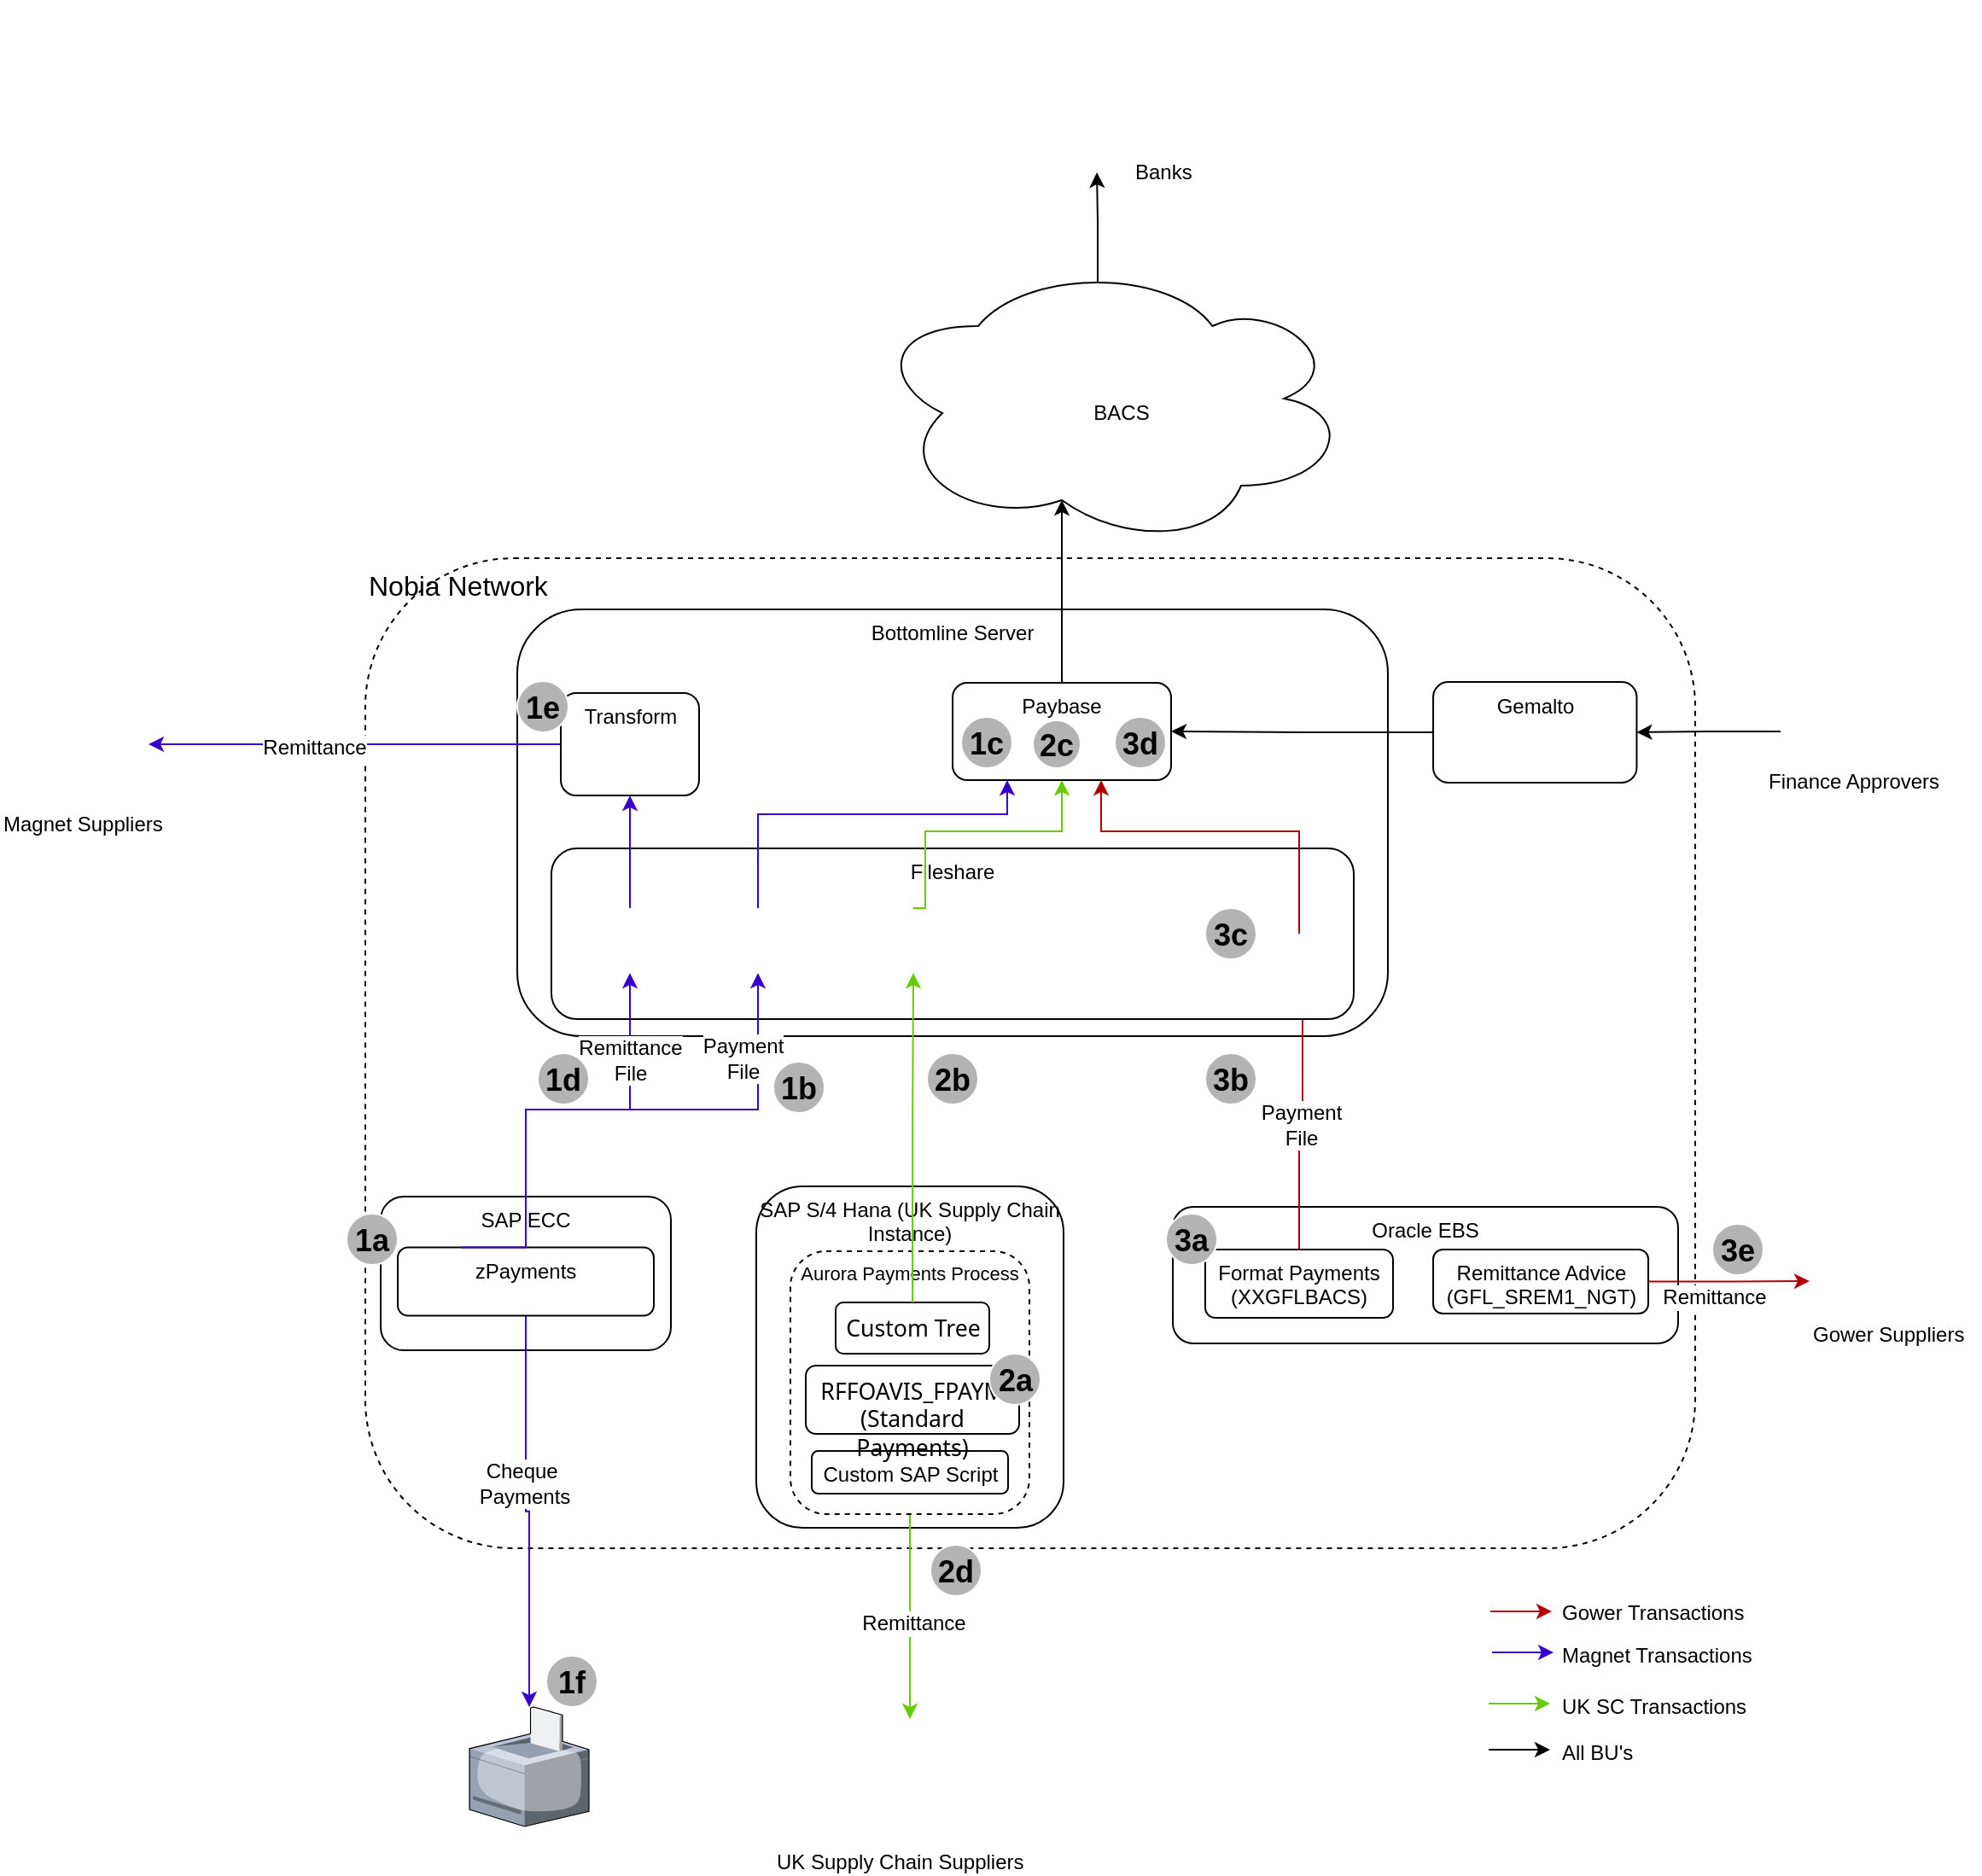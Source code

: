 <mxfile version="12.6.1" type="github" pages="7">
  <diagram name="Bottomline- Start" id="0WiYs2uDSN9r_ez0LBsD">
    <mxGraphModel dx="2462" dy="2069" grid="1" gridSize="10" guides="1" tooltips="1" connect="1" arrows="1" fold="1" page="1" pageScale="1" pageWidth="827" pageHeight="1169" math="0" shadow="0">
      <root>
        <mxCell id="5QDhFZ3FKF-D9TqPaspZ-0"/>
        <mxCell id="5QDhFZ3FKF-D9TqPaspZ-1" parent="5QDhFZ3FKF-D9TqPaspZ-0"/>
        <mxCell id="5QDhFZ3FKF-D9TqPaspZ-2" value="&lt;font style=&quot;font-size: 16px&quot;&gt;Nobia Network&lt;/font&gt;" style="rounded=1;whiteSpace=wrap;html=1;dashed=1;verticalAlign=top;align=left;" parent="5QDhFZ3FKF-D9TqPaspZ-1" vertex="1">
          <mxGeometry x="-29" y="290" width="779" height="580" as="geometry"/>
        </mxCell>
        <mxCell id="5QDhFZ3FKF-D9TqPaspZ-7" value="SAP ECC" style="rounded=1;whiteSpace=wrap;html=1;verticalAlign=top;" parent="5QDhFZ3FKF-D9TqPaspZ-1" vertex="1">
          <mxGeometry x="-20" y="664" width="170" height="90" as="geometry"/>
        </mxCell>
        <mxCell id="zmvdrTiBWX6lppgmcVrx-3" value="SAP S/4 Hana (UK Supply Chain Instance)" style="rounded=1;whiteSpace=wrap;html=1;verticalAlign=top;" parent="5QDhFZ3FKF-D9TqPaspZ-1" vertex="1">
          <mxGeometry x="200" y="658" width="180" height="200" as="geometry"/>
        </mxCell>
        <mxCell id="5QDhFZ3FKF-D9TqPaspZ-3" value="Bottomline Server" style="rounded=1;whiteSpace=wrap;html=1;verticalAlign=top;" parent="5QDhFZ3FKF-D9TqPaspZ-1" vertex="1">
          <mxGeometry x="60" y="320" width="510" height="250" as="geometry"/>
        </mxCell>
        <mxCell id="zmvdrTiBWX6lppgmcVrx-23" style="edgeStyle=orthogonalEdgeStyle;rounded=0;orthogonalLoop=1;jettySize=auto;html=1;exitX=0.55;exitY=0.95;exitDx=0;exitDy=0;exitPerimeter=0;strokeColor=#000000;fontColor=none;noLabel=1;" parent="5QDhFZ3FKF-D9TqPaspZ-1" source="5QDhFZ3FKF-D9TqPaspZ-4" target="5QDhFZ3FKF-D9TqPaspZ-26" edge="1">
          <mxGeometry relative="1" as="geometry"/>
        </mxCell>
        <mxCell id="5QDhFZ3FKF-D9TqPaspZ-4" value="BACS" style="ellipse;shape=cloud;whiteSpace=wrap;html=1;direction=west;" parent="5QDhFZ3FKF-D9TqPaspZ-1" vertex="1">
          <mxGeometry x="274" y="120" width="280" height="170" as="geometry"/>
        </mxCell>
        <mxCell id="rlvEACRnKUC5h2nOtBYd-4" style="edgeStyle=orthogonalEdgeStyle;rounded=0;orthogonalLoop=1;jettySize=auto;html=1;exitX=0.5;exitY=0;exitDx=0;exitDy=0;entryX=0.625;entryY=0.2;entryDx=0;entryDy=0;entryPerimeter=0;" parent="5QDhFZ3FKF-D9TqPaspZ-1" source="5QDhFZ3FKF-D9TqPaspZ-9" target="5QDhFZ3FKF-D9TqPaspZ-4" edge="1">
          <mxGeometry relative="1" as="geometry"/>
        </mxCell>
        <mxCell id="5QDhFZ3FKF-D9TqPaspZ-9" value="Paybase" style="rounded=1;whiteSpace=wrap;html=1;verticalAlign=top;" parent="5QDhFZ3FKF-D9TqPaspZ-1" vertex="1">
          <mxGeometry x="315" y="363" width="128" height="57" as="geometry"/>
        </mxCell>
        <mxCell id="5QDhFZ3FKF-D9TqPaspZ-11" style="edgeStyle=orthogonalEdgeStyle;rounded=0;orthogonalLoop=1;jettySize=auto;html=1;exitX=0;exitY=0.5;exitDx=0;exitDy=0;entryX=1;entryY=0.5;entryDx=0;entryDy=0;fillColor=#6a00ff;strokeColor=#3700CC;" parent="5QDhFZ3FKF-D9TqPaspZ-1" source="5QDhFZ3FKF-D9TqPaspZ-13" target="5QDhFZ3FKF-D9TqPaspZ-14" edge="1">
          <mxGeometry relative="1" as="geometry"/>
        </mxCell>
        <mxCell id="5QDhFZ3FKF-D9TqPaspZ-12" value="Remittance" style="text;html=1;resizable=0;points=[];align=center;verticalAlign=middle;labelBackgroundColor=#ffffff;" parent="5QDhFZ3FKF-D9TqPaspZ-11" vertex="1" connectable="0">
          <mxGeometry x="0.202" y="2" relative="1" as="geometry">
            <mxPoint as="offset"/>
          </mxGeometry>
        </mxCell>
        <mxCell id="5QDhFZ3FKF-D9TqPaspZ-13" value="Transform" style="rounded=1;whiteSpace=wrap;html=1;verticalAlign=top;" parent="5QDhFZ3FKF-D9TqPaspZ-1" vertex="1">
          <mxGeometry x="85.5" y="369" width="81" height="60" as="geometry"/>
        </mxCell>
        <mxCell id="5QDhFZ3FKF-D9TqPaspZ-14" value="" style="shape=image;html=1;verticalAlign=top;verticalLabelPosition=bottom;labelBackgroundColor=#ffffff;imageAspect=0;aspect=fixed;image=https://cdn2.iconfinder.com/data/icons/people-80/96/Picture1-128.png" parent="5QDhFZ3FKF-D9TqPaspZ-1" vertex="1">
          <mxGeometry x="-230" y="362" width="74" height="74" as="geometry"/>
        </mxCell>
        <mxCell id="5QDhFZ3FKF-D9TqPaspZ-15" value="Magnet Suppliers" style="text;html=1;resizable=0;points=[];autosize=1;align=left;verticalAlign=top;spacingTop=-4;" parent="5QDhFZ3FKF-D9TqPaspZ-1" vertex="1">
          <mxGeometry x="-243" y="436" width="110" height="20" as="geometry"/>
        </mxCell>
        <mxCell id="5QDhFZ3FKF-D9TqPaspZ-16" value="Oracle EBS" style="rounded=1;whiteSpace=wrap;html=1;verticalAlign=top;" parent="5QDhFZ3FKF-D9TqPaspZ-1" vertex="1">
          <mxGeometry x="444" y="670" width="296" height="80" as="geometry"/>
        </mxCell>
        <mxCell id="5QDhFZ3FKF-D9TqPaspZ-26" value="" style="shape=image;html=1;verticalAlign=top;verticalLabelPosition=bottom;labelBackgroundColor=#ffffff;imageAspect=0;aspect=fixed;image=https://cdn0.iconfinder.com/data/icons/business-and-finance-86/512/business_finance_money-32-2-128.png" parent="5QDhFZ3FKF-D9TqPaspZ-1" vertex="1">
          <mxGeometry x="349" y="-37" width="101" height="101" as="geometry"/>
        </mxCell>
        <mxCell id="5QDhFZ3FKF-D9TqPaspZ-27" value="Banks" style="text;html=1;resizable=0;points=[];autosize=1;align=left;verticalAlign=top;spacingTop=-4;" parent="5QDhFZ3FKF-D9TqPaspZ-1" vertex="1">
          <mxGeometry x="420" y="54" width="50" height="10" as="geometry"/>
        </mxCell>
        <mxCell id="DQQrZIf6pvGCHNPxsHqb-0" value="&lt;b&gt;&lt;font style=&quot;font-size: 18px&quot;&gt;1a&lt;/font&gt;&lt;/b&gt;" style="ellipse;whiteSpace=wrap;html=1;aspect=fixed;strokeColor=#FFFFFF;fillColor=#B3B3B3;fontSize=20;" parent="5QDhFZ3FKF-D9TqPaspZ-1" vertex="1">
          <mxGeometry x="-40" y="674" width="30" height="30" as="geometry"/>
        </mxCell>
        <mxCell id="5QDhFZ3FKF-D9TqPaspZ-42" value="Payment&lt;br style=&quot;font-size: 12px;&quot;&gt;File" style="edgeStyle=orthogonalEdgeStyle;rounded=0;orthogonalLoop=1;jettySize=auto;html=1;exitX=0.5;exitY=0;exitDx=0;exitDy=0;fillColor=#e51400;strokeColor=#B20000;fontSize=12;entryX=0.5;entryY=1;entryDx=0;entryDy=0;" parent="5QDhFZ3FKF-D9TqPaspZ-1" source="DafEFwL84ATMl172Mt__-13" target="DafEFwL84ATMl172Mt__-3" edge="1">
          <mxGeometry relative="1" as="geometry">
            <mxPoint x="518" y="620" as="targetPoint"/>
          </mxGeometry>
        </mxCell>
        <mxCell id="DafEFwL84ATMl172Mt__-11" style="edgeStyle=orthogonalEdgeStyle;rounded=0;orthogonalLoop=1;jettySize=auto;html=1;exitX=0.5;exitY=1;exitDx=0;exitDy=0;strokeColor=#3700CC;" parent="5QDhFZ3FKF-D9TqPaspZ-1" source="zmvdrTiBWX6lppgmcVrx-5" target="DafEFwL84ATMl172Mt__-10" edge="1">
          <mxGeometry relative="1" as="geometry"/>
        </mxCell>
        <mxCell id="3cHPP-RWXiZP0hmBgrUZ-5" value="Cheque&amp;nbsp;&lt;br&gt;Payments" style="text;html=1;align=center;verticalAlign=middle;resizable=0;points=[];labelBackgroundColor=#ffffff;" parent="DafEFwL84ATMl172Mt__-11" vertex="1" connectable="0">
          <mxGeometry x="-0.154" y="-1" relative="1" as="geometry">
            <mxPoint as="offset"/>
          </mxGeometry>
        </mxCell>
        <mxCell id="zmvdrTiBWX6lppgmcVrx-5" value="zPayments" style="rounded=1;whiteSpace=wrap;html=1;verticalAlign=top;" parent="5QDhFZ3FKF-D9TqPaspZ-1" vertex="1">
          <mxGeometry x="-10" y="693.75" width="150" height="40" as="geometry"/>
        </mxCell>
        <mxCell id="zmvdrTiBWX6lppgmcVrx-14" value="" style="shape=image;html=1;verticalAlign=top;verticalLabelPosition=bottom;labelBackgroundColor=#ffffff;imageAspect=0;aspect=fixed;image=https://cdn2.iconfinder.com/data/icons/people-80/96/Picture1-128.png" parent="5QDhFZ3FKF-D9TqPaspZ-1" vertex="1">
          <mxGeometry x="253" y="970" width="74" height="74" as="geometry"/>
        </mxCell>
        <mxCell id="zmvdrTiBWX6lppgmcVrx-17" value="UK Supply Chain Suppliers" style="text;html=1;resizable=0;points=[];autosize=1;align=left;verticalAlign=top;spacingTop=-4;" parent="5QDhFZ3FKF-D9TqPaspZ-1" vertex="1">
          <mxGeometry x="210" y="1044" width="160" height="10" as="geometry"/>
        </mxCell>
        <mxCell id="zmvdrTiBWX6lppgmcVrx-18" value="" style="shape=image;html=1;verticalAlign=top;verticalLabelPosition=bottom;labelBackgroundColor=#ffffff;imageAspect=0;aspect=fixed;image=https://cdn2.iconfinder.com/data/icons/people-80/96/Picture1-128.png" parent="5QDhFZ3FKF-D9TqPaspZ-1" vertex="1">
          <mxGeometry x="817" y="658" width="74" height="74" as="geometry"/>
        </mxCell>
        <mxCell id="zmvdrTiBWX6lppgmcVrx-19" value="Gower Suppliers" style="text;html=1;resizable=0;points=[];autosize=1;align=left;verticalAlign=top;spacingTop=-4;" parent="5QDhFZ3FKF-D9TqPaspZ-1" vertex="1">
          <mxGeometry x="817" y="735" width="100" height="10" as="geometry"/>
        </mxCell>
        <mxCell id="ScP-DXtnd7c2w665mB3K-0" value="" style="edgeStyle=orthogonalEdgeStyle;rounded=0;orthogonalLoop=1;jettySize=auto;html=1;fillColor=#e51400;strokeColor=#B20000;" parent="5QDhFZ3FKF-D9TqPaspZ-1" edge="1">
          <mxGeometry x="-1" y="-34" relative="1" as="geometry">
            <mxPoint x="630" y="907" as="sourcePoint"/>
            <mxPoint x="666" y="907" as="targetPoint"/>
            <mxPoint as="offset"/>
          </mxGeometry>
        </mxCell>
        <mxCell id="ScP-DXtnd7c2w665mB3K-3" value="" style="edgeStyle=orthogonalEdgeStyle;rounded=0;orthogonalLoop=1;jettySize=auto;html=1;fillColor=#e51400;strokeColor=#3700CC;" parent="5QDhFZ3FKF-D9TqPaspZ-1" edge="1">
          <mxGeometry x="-1" y="-34" relative="1" as="geometry">
            <mxPoint x="631" y="931" as="sourcePoint"/>
            <mxPoint x="667" y="931" as="targetPoint"/>
            <mxPoint as="offset"/>
          </mxGeometry>
        </mxCell>
        <mxCell id="ScP-DXtnd7c2w665mB3K-4" value="Gower Transactions" style="text;html=1;resizable=0;points=[];autosize=1;align=left;verticalAlign=top;spacingTop=-4;" parent="5QDhFZ3FKF-D9TqPaspZ-1" vertex="1">
          <mxGeometry x="670" y="898" width="120" height="10" as="geometry"/>
        </mxCell>
        <mxCell id="ScP-DXtnd7c2w665mB3K-5" value="Magnet Transactions" style="text;html=1;resizable=0;points=[];autosize=1;align=left;verticalAlign=top;spacingTop=-4;" parent="5QDhFZ3FKF-D9TqPaspZ-1" vertex="1">
          <mxGeometry x="670" y="923" width="130" height="10" as="geometry"/>
        </mxCell>
        <mxCell id="zmvdrTiBWX6lppgmcVrx-6" value="" style="edgeStyle=orthogonalEdgeStyle;rounded=0;orthogonalLoop=1;jettySize=auto;html=1;fillColor=#e51400;strokeColor=#66CC00;" parent="5QDhFZ3FKF-D9TqPaspZ-1" edge="1">
          <mxGeometry x="-1" y="-34" relative="1" as="geometry">
            <mxPoint x="629" y="961" as="sourcePoint"/>
            <mxPoint x="665" y="961" as="targetPoint"/>
            <mxPoint as="offset"/>
          </mxGeometry>
        </mxCell>
        <mxCell id="zmvdrTiBWX6lppgmcVrx-7" value="UK SC Transactions" style="text;html=1;resizable=0;points=[];autosize=1;align=left;verticalAlign=top;spacingTop=-4;" parent="5QDhFZ3FKF-D9TqPaspZ-1" vertex="1">
          <mxGeometry x="670" y="953" width="120" height="10" as="geometry"/>
        </mxCell>
        <mxCell id="DafEFwL84ATMl172Mt__-1" value="Fileshare" style="rounded=1;whiteSpace=wrap;html=1;verticalAlign=top;" parent="5QDhFZ3FKF-D9TqPaspZ-1" vertex="1">
          <mxGeometry x="80" y="460" width="470" height="100" as="geometry"/>
        </mxCell>
        <mxCell id="6po6rHESCgqyQbynay51-14" style="edgeStyle=orthogonalEdgeStyle;rounded=0;orthogonalLoop=1;jettySize=auto;html=1;exitX=0.5;exitY=0;exitDx=0;exitDy=0;fontSize=11;strokeColor=#3700CC;" parent="5QDhFZ3FKF-D9TqPaspZ-1" source="DafEFwL84ATMl172Mt__-2" target="5QDhFZ3FKF-D9TqPaspZ-13" edge="1">
          <mxGeometry relative="1" as="geometry"/>
        </mxCell>
        <mxCell id="DafEFwL84ATMl172Mt__-2" value="" style="shape=image;html=1;verticalAlign=top;verticalLabelPosition=bottom;labelBackgroundColor=#ffffff;imageAspect=0;aspect=fixed;image=https://cdn0.iconfinder.com/data/icons/simple-darkcon-1/86/shit-128.png" parent="5QDhFZ3FKF-D9TqPaspZ-1" vertex="1">
          <mxGeometry x="107.001" y="495" width="38" height="38" as="geometry"/>
        </mxCell>
        <mxCell id="DafEFwL84ATMl172Mt__-3" value="" style="shape=image;html=1;verticalAlign=top;verticalLabelPosition=bottom;labelBackgroundColor=#ffffff;imageAspect=0;aspect=fixed;image=https://cdn0.iconfinder.com/data/icons/simple-darkcon-1/86/shit-128.png" parent="5QDhFZ3FKF-D9TqPaspZ-1" vertex="1">
          <mxGeometry x="501.003" y="510" width="38" height="38" as="geometry"/>
        </mxCell>
        <mxCell id="6po6rHESCgqyQbynay51-12" style="edgeStyle=orthogonalEdgeStyle;rounded=0;orthogonalLoop=1;jettySize=auto;html=1;exitX=0.5;exitY=0;exitDx=0;exitDy=0;fontSize=11;strokeColor=#66CC00;" parent="5QDhFZ3FKF-D9TqPaspZ-1" source="DafEFwL84ATMl172Mt__-5" target="5QDhFZ3FKF-D9TqPaspZ-9" edge="1">
          <mxGeometry relative="1" as="geometry">
            <Array as="points">
              <mxPoint x="299" y="450"/>
              <mxPoint x="379" y="450"/>
            </Array>
          </mxGeometry>
        </mxCell>
        <mxCell id="DafEFwL84ATMl172Mt__-5" value="" style="shape=image;html=1;verticalAlign=top;verticalLabelPosition=bottom;labelBackgroundColor=#ffffff;imageAspect=0;aspect=fixed;image=https://cdn0.iconfinder.com/data/icons/simple-darkcon-1/86/shit-128.png" parent="5QDhFZ3FKF-D9TqPaspZ-1" vertex="1">
          <mxGeometry x="273.001" y="495" width="38" height="38" as="geometry"/>
        </mxCell>
        <mxCell id="5QDhFZ3FKF-D9TqPaspZ-43" value="" style="edgeStyle=orthogonalEdgeStyle;rounded=0;orthogonalLoop=1;jettySize=auto;html=1;exitX=0.5;exitY=0;exitDx=0;exitDy=0;fillColor=#6a00ff;strokeColor=#3700CC;entryX=0.5;entryY=1;entryDx=0;entryDy=0;" parent="5QDhFZ3FKF-D9TqPaspZ-1" source="zmvdrTiBWX6lppgmcVrx-5" target="DafEFwL84ATMl172Mt__-6" edge="1">
          <mxGeometry relative="1" as="geometry">
            <mxPoint x="293" y="549" as="targetPoint"/>
            <Array as="points">
              <mxPoint x="65" y="613"/>
              <mxPoint x="201" y="613"/>
            </Array>
          </mxGeometry>
        </mxCell>
        <mxCell id="3cHPP-RWXiZP0hmBgrUZ-1" value="Payment &lt;br&gt;File" style="text;html=1;align=center;verticalAlign=middle;resizable=0;points=[];labelBackgroundColor=#ffffff;" parent="5QDhFZ3FKF-D9TqPaspZ-43" vertex="1" connectable="0">
          <mxGeometry x="0.168" relative="1" as="geometry">
            <mxPoint x="33.75" y="-30" as="offset"/>
          </mxGeometry>
        </mxCell>
        <mxCell id="6po6rHESCgqyQbynay51-15" style="edgeStyle=orthogonalEdgeStyle;rounded=0;orthogonalLoop=1;jettySize=auto;html=1;exitX=0.5;exitY=0;exitDx=0;exitDy=0;entryX=0.25;entryY=1;entryDx=0;entryDy=0;fontSize=11;strokeColor=#3700CC;" parent="5QDhFZ3FKF-D9TqPaspZ-1" source="DafEFwL84ATMl172Mt__-6" target="5QDhFZ3FKF-D9TqPaspZ-9" edge="1">
          <mxGeometry relative="1" as="geometry">
            <Array as="points">
              <mxPoint x="201" y="440"/>
              <mxPoint x="347" y="440"/>
            </Array>
          </mxGeometry>
        </mxCell>
        <mxCell id="DafEFwL84ATMl172Mt__-6" value="" style="shape=image;html=1;verticalAlign=top;verticalLabelPosition=bottom;labelBackgroundColor=#ffffff;imageAspect=0;aspect=fixed;image=https://cdn0.iconfinder.com/data/icons/simple-darkcon-1/86/shit-128.png" parent="5QDhFZ3FKF-D9TqPaspZ-1" vertex="1">
          <mxGeometry x="182.001" y="495" width="38" height="38" as="geometry"/>
        </mxCell>
        <mxCell id="DafEFwL84ATMl172Mt__-8" value="" style="edgeStyle=orthogonalEdgeStyle;rounded=0;orthogonalLoop=1;jettySize=auto;html=1;exitX=0.25;exitY=0;exitDx=0;exitDy=0;fillColor=#6a00ff;strokeColor=#3700CC;" parent="5QDhFZ3FKF-D9TqPaspZ-1" source="zmvdrTiBWX6lppgmcVrx-5" target="DafEFwL84ATMl172Mt__-2" edge="1">
          <mxGeometry relative="1" as="geometry">
            <mxPoint x="302.5" y="712.5" as="sourcePoint"/>
            <mxPoint x="303" y="559" as="targetPoint"/>
            <Array as="points">
              <mxPoint x="65" y="694"/>
              <mxPoint x="65" y="613"/>
              <mxPoint x="126" y="613"/>
            </Array>
          </mxGeometry>
        </mxCell>
        <mxCell id="3cHPP-RWXiZP0hmBgrUZ-2" value="Remittance&lt;br&gt;File" style="text;html=1;align=center;verticalAlign=middle;resizable=0;points=[];labelBackgroundColor=#ffffff;" parent="DafEFwL84ATMl172Mt__-8" vertex="1" connectable="0">
          <mxGeometry x="0.402" y="1" relative="1" as="geometry">
            <mxPoint x="0.75" y="-27" as="offset"/>
          </mxGeometry>
        </mxCell>
        <mxCell id="DafEFwL84ATMl172Mt__-10" value="" style="verticalLabelPosition=bottom;aspect=fixed;html=1;verticalAlign=top;strokeColor=none;align=center;outlineConnect=0;shape=mxgraph.citrix.printer;" parent="5QDhFZ3FKF-D9TqPaspZ-1" vertex="1">
          <mxGeometry x="32" y="963" width="70" height="70" as="geometry"/>
        </mxCell>
        <mxCell id="DafEFwL84ATMl172Mt__-13" value="Format Payments (XXGFLBACS)" style="rounded=1;whiteSpace=wrap;html=1;verticalAlign=top;" parent="5QDhFZ3FKF-D9TqPaspZ-1" vertex="1">
          <mxGeometry x="463" y="695" width="110" height="40" as="geometry"/>
        </mxCell>
        <mxCell id="5QDhFZ3FKF-D9TqPaspZ-31" value="" style="edgeStyle=orthogonalEdgeStyle;rounded=0;orthogonalLoop=1;jettySize=auto;html=1;exitX=0.5;exitY=0;exitDx=0;exitDy=0;fillColor=#e51400;strokeColor=#B20000;" parent="5QDhFZ3FKF-D9TqPaspZ-1" target="5QDhFZ3FKF-D9TqPaspZ-9" edge="1">
          <mxGeometry relative="1" as="geometry">
            <Array as="points">
              <mxPoint x="518" y="450"/>
              <mxPoint x="402" y="450"/>
            </Array>
            <mxPoint x="518" y="510" as="sourcePoint"/>
          </mxGeometry>
        </mxCell>
        <mxCell id="DafEFwL84ATMl172Mt__-19" value="Remittance Advice&lt;br&gt;(GFL_SREM1_NGT)" style="rounded=1;whiteSpace=wrap;html=1;verticalAlign=top;" parent="5QDhFZ3FKF-D9TqPaspZ-1" vertex="1">
          <mxGeometry x="596.52" y="695" width="126" height="37.5" as="geometry"/>
        </mxCell>
        <mxCell id="zmvdrTiBWX6lppgmcVrx-20" style="edgeStyle=orthogonalEdgeStyle;rounded=0;orthogonalLoop=1;jettySize=auto;html=1;exitX=1;exitY=0.5;exitDx=0;exitDy=0;entryX=0;entryY=0.75;entryDx=0;entryDy=0;strokeColor=#B20000;" parent="5QDhFZ3FKF-D9TqPaspZ-1" source="DafEFwL84ATMl172Mt__-19" target="zmvdrTiBWX6lppgmcVrx-18" edge="1">
          <mxGeometry relative="1" as="geometry"/>
        </mxCell>
        <mxCell id="E16WqzM08AcB0rvfuX4--0" value="Remittance" style="text;html=1;align=center;verticalAlign=middle;resizable=0;points=[];labelBackgroundColor=#ffffff;" parent="zmvdrTiBWX6lppgmcVrx-20" vertex="1" connectable="0">
          <mxGeometry x="-0.292" y="-4" relative="1" as="geometry">
            <mxPoint x="4.5" y="4.58" as="offset"/>
          </mxGeometry>
        </mxCell>
        <mxCell id="3cHPP-RWXiZP0hmBgrUZ-6" value="&lt;b&gt;&lt;font style=&quot;font-size: 18px&quot;&gt;1b&lt;/font&gt;&lt;/b&gt;" style="ellipse;whiteSpace=wrap;html=1;aspect=fixed;strokeColor=#FFFFFF;fillColor=#B3B3B3;fontSize=20;" parent="5QDhFZ3FKF-D9TqPaspZ-1" vertex="1">
          <mxGeometry x="210" y="585" width="30" height="30" as="geometry"/>
        </mxCell>
        <mxCell id="3cHPP-RWXiZP0hmBgrUZ-7" value="&lt;b&gt;&lt;font style=&quot;font-size: 18px&quot;&gt;1d&lt;/font&gt;&lt;/b&gt;" style="ellipse;whiteSpace=wrap;html=1;aspect=fixed;strokeColor=#FFFFFF;fillColor=#B3B3B3;fontSize=20;" parent="5QDhFZ3FKF-D9TqPaspZ-1" vertex="1">
          <mxGeometry x="72" y="580" width="30" height="30" as="geometry"/>
        </mxCell>
        <mxCell id="3cHPP-RWXiZP0hmBgrUZ-10" value="" style="edgeStyle=orthogonalEdgeStyle;rounded=0;orthogonalLoop=1;jettySize=auto;html=1;fillColor=#e51400;strokeColor=#66CC00;exitX=0.5;exitY=1;exitDx=0;exitDy=0;" parent="5QDhFZ3FKF-D9TqPaspZ-1" source="3cHPP-RWXiZP0hmBgrUZ-12" target="zmvdrTiBWX6lppgmcVrx-14" edge="1">
          <mxGeometry x="-1" y="-34" relative="1" as="geometry">
            <mxPoint x="100" y="680" as="sourcePoint"/>
            <mxPoint x="140" y="558" as="targetPoint"/>
            <mxPoint as="offset"/>
          </mxGeometry>
        </mxCell>
        <mxCell id="b-vuMiENwKfQlOrTJs6d-2" value="Remittance" style="text;html=1;align=center;verticalAlign=middle;resizable=0;points=[];labelBackgroundColor=#ffffff;" parent="3cHPP-RWXiZP0hmBgrUZ-10" vertex="1" connectable="0">
          <mxGeometry x="0.142" y="2" relative="1" as="geometry">
            <mxPoint as="offset"/>
          </mxGeometry>
        </mxCell>
        <mxCell id="3cHPP-RWXiZP0hmBgrUZ-19" value="&lt;b&gt;&lt;font style=&quot;font-size: 18px&quot;&gt;2d&lt;/font&gt;&lt;/b&gt;" style="ellipse;whiteSpace=wrap;html=1;aspect=fixed;strokeColor=#FFFFFF;fillColor=#B3B3B3;fontSize=20;" parent="5QDhFZ3FKF-D9TqPaspZ-1" vertex="1">
          <mxGeometry x="302" y="868" width="30" height="30" as="geometry"/>
        </mxCell>
        <mxCell id="3cHPP-RWXiZP0hmBgrUZ-25" value="&lt;b&gt;&lt;font style=&quot;font-size: 18px&quot;&gt;3a&lt;/font&gt;&lt;/b&gt;" style="ellipse;whiteSpace=wrap;html=1;aspect=fixed;strokeColor=#FFFFFF;fillColor=#B3B3B3;fontSize=20;" parent="5QDhFZ3FKF-D9TqPaspZ-1" vertex="1">
          <mxGeometry x="440" y="674" width="30" height="30" as="geometry"/>
        </mxCell>
        <mxCell id="3cHPP-RWXiZP0hmBgrUZ-26" value="&lt;b&gt;&lt;font style=&quot;font-size: 18px&quot;&gt;3b&lt;/font&gt;&lt;/b&gt;" style="ellipse;whiteSpace=wrap;html=1;aspect=fixed;strokeColor=#FFFFFF;fillColor=#B3B3B3;fontSize=20;" parent="5QDhFZ3FKF-D9TqPaspZ-1" vertex="1">
          <mxGeometry x="463" y="580" width="30" height="30" as="geometry"/>
        </mxCell>
        <mxCell id="3cHPP-RWXiZP0hmBgrUZ-27" value="&lt;b&gt;&lt;font style=&quot;font-size: 18px&quot;&gt;3c&lt;/font&gt;&lt;/b&gt;" style="ellipse;whiteSpace=wrap;html=1;aspect=fixed;strokeColor=#FFFFFF;fillColor=#B3B3B3;fontSize=20;" parent="5QDhFZ3FKF-D9TqPaspZ-1" vertex="1">
          <mxGeometry x="463" y="495" width="30" height="30" as="geometry"/>
        </mxCell>
        <mxCell id="3cHPP-RWXiZP0hmBgrUZ-28" value="&lt;b&gt;&lt;font style=&quot;font-size: 18px&quot;&gt;3d&lt;/font&gt;&lt;/b&gt;" style="ellipse;whiteSpace=wrap;html=1;aspect=fixed;strokeColor=#FFFFFF;fillColor=#B3B3B3;fontSize=20;" parent="5QDhFZ3FKF-D9TqPaspZ-1" vertex="1">
          <mxGeometry x="410" y="383" width="30" height="30" as="geometry"/>
        </mxCell>
        <mxCell id="6po6rHESCgqyQbynay51-1" value="" style="group" parent="5QDhFZ3FKF-D9TqPaspZ-1" vertex="1" connectable="0">
          <mxGeometry x="220" y="696" width="146.5" height="154" as="geometry"/>
        </mxCell>
        <mxCell id="t_JVnz8HQEceKz7ftaNM-1" value="&lt;font style=&quot;font-size: 11px;&quot;&gt;Aurora Payments Process&lt;/font&gt;" style="rounded=1;whiteSpace=wrap;html=1;dashed=1;verticalAlign=top;fontSize=11;" parent="6po6rHESCgqyQbynay51-1" vertex="1">
          <mxGeometry width="140" height="154" as="geometry"/>
        </mxCell>
        <mxCell id="3cHPP-RWXiZP0hmBgrUZ-12" value="Custom SAP Script" style="rounded=1;whiteSpace=wrap;html=1;verticalAlign=top;" parent="6po6rHESCgqyQbynay51-1" vertex="1">
          <mxGeometry x="12.5" y="117" width="115" height="25" as="geometry"/>
        </mxCell>
        <mxCell id="b-vuMiENwKfQlOrTJs6d-3" value="&lt;span style=&quot;font-family: &amp;#34;segoe ui&amp;#34; , sans-serif ; font-size: 10pt&quot;&gt;RFFOAVIS_FPAYM (Standard Payments)&lt;/span&gt;&lt;br&gt;&lt;div class=&quot;WordSection1&quot;&gt;&lt;br&gt;&lt;br&gt;&lt;/div&gt;" style="rounded=1;whiteSpace=wrap;html=1;verticalAlign=top;" parent="6po6rHESCgqyQbynay51-1" vertex="1">
          <mxGeometry x="9" y="67" width="125" height="40" as="geometry"/>
        </mxCell>
        <mxCell id="b-vuMiENwKfQlOrTJs6d-5" value="&lt;font face=&quot;segoe ui, sans-serif&quot;&gt;&lt;span style=&quot;font-size: 13.333px&quot;&gt;Custom Tree&lt;/span&gt;&lt;/font&gt;" style="rounded=1;whiteSpace=wrap;html=1;verticalAlign=top;" parent="6po6rHESCgqyQbynay51-1" vertex="1">
          <mxGeometry x="26.5" y="30" width="90" height="30" as="geometry"/>
        </mxCell>
        <mxCell id="3cHPP-RWXiZP0hmBgrUZ-15" value="&lt;b&gt;&lt;font style=&quot;font-size: 18px&quot;&gt;2a&lt;/font&gt;&lt;/b&gt;" style="ellipse;whiteSpace=wrap;html=1;aspect=fixed;strokeColor=#FFFFFF;fillColor=#B3B3B3;fontSize=20;" parent="6po6rHESCgqyQbynay51-1" vertex="1">
          <mxGeometry x="116.5" y="60" width="30" height="30" as="geometry"/>
        </mxCell>
        <mxCell id="6po6rHESCgqyQbynay51-11" style="edgeStyle=orthogonalEdgeStyle;rounded=0;orthogonalLoop=1;jettySize=auto;html=1;exitX=0.5;exitY=0;exitDx=0;exitDy=0;fontSize=11;strokeColor=#66CC00;" parent="5QDhFZ3FKF-D9TqPaspZ-1" source="b-vuMiENwKfQlOrTJs6d-5" target="DafEFwL84ATMl172Mt__-5" edge="1">
          <mxGeometry relative="1" as="geometry"/>
        </mxCell>
        <mxCell id="sIV6rOqdoyzxgfVIZr4r-1" value="&lt;b&gt;&lt;font style=&quot;font-size: 18px&quot;&gt;1c&lt;/font&gt;&lt;/b&gt;" style="ellipse;whiteSpace=wrap;html=1;aspect=fixed;strokeColor=#FFFFFF;fillColor=#B3B3B3;fontSize=20;" parent="5QDhFZ3FKF-D9TqPaspZ-1" vertex="1">
          <mxGeometry x="320" y="383" width="30" height="30" as="geometry"/>
        </mxCell>
        <mxCell id="sIV6rOqdoyzxgfVIZr4r-2" value="&lt;b&gt;&lt;font style=&quot;font-size: 18px&quot;&gt;1e&lt;/font&gt;&lt;/b&gt;" style="ellipse;whiteSpace=wrap;html=1;aspect=fixed;strokeColor=#FFFFFF;fillColor=#B3B3B3;fontSize=20;" parent="5QDhFZ3FKF-D9TqPaspZ-1" vertex="1">
          <mxGeometry x="60" y="362" width="30" height="30" as="geometry"/>
        </mxCell>
        <mxCell id="sIV6rOqdoyzxgfVIZr4r-3" value="&lt;b&gt;&lt;font style=&quot;font-size: 18px&quot;&gt;1f&lt;/font&gt;&lt;/b&gt;" style="ellipse;whiteSpace=wrap;html=1;aspect=fixed;strokeColor=#FFFFFF;fillColor=#B3B3B3;fontSize=20;" parent="5QDhFZ3FKF-D9TqPaspZ-1" vertex="1">
          <mxGeometry x="77" y="933" width="30" height="30" as="geometry"/>
        </mxCell>
        <mxCell id="3cHPP-RWXiZP0hmBgrUZ-17" value="&lt;b&gt;&lt;font style=&quot;font-size: 18px&quot;&gt;2b&lt;/font&gt;&lt;/b&gt;" style="ellipse;whiteSpace=wrap;html=1;aspect=fixed;strokeColor=#FFFFFF;fillColor=#B3B3B3;fontSize=20;" parent="5QDhFZ3FKF-D9TqPaspZ-1" vertex="1">
          <mxGeometry x="300" y="580" width="30" height="30" as="geometry"/>
        </mxCell>
        <mxCell id="sIV6rOqdoyzxgfVIZr4r-4" value="&lt;b&gt;&lt;font style=&quot;font-size: 18px&quot;&gt;2c&lt;/font&gt;&lt;/b&gt;" style="ellipse;whiteSpace=wrap;html=1;aspect=fixed;strokeColor=#FFFFFF;fillColor=#B3B3B3;fontSize=20;" parent="5QDhFZ3FKF-D9TqPaspZ-1" vertex="1">
          <mxGeometry x="362" y="385" width="28" height="28" as="geometry"/>
        </mxCell>
        <mxCell id="sIV6rOqdoyzxgfVIZr4r-6" value="&lt;b&gt;&lt;font style=&quot;font-size: 18px&quot;&gt;3e&lt;/font&gt;&lt;/b&gt;" style="ellipse;whiteSpace=wrap;html=1;aspect=fixed;strokeColor=#FFFFFF;fillColor=#B3B3B3;fontSize=20;" parent="5QDhFZ3FKF-D9TqPaspZ-1" vertex="1">
          <mxGeometry x="760" y="680" width="30" height="30" as="geometry"/>
        </mxCell>
        <mxCell id="rlvEACRnKUC5h2nOtBYd-3" style="edgeStyle=orthogonalEdgeStyle;rounded=0;orthogonalLoop=1;jettySize=auto;html=1;exitX=0;exitY=0.5;exitDx=0;exitDy=0;entryX=1;entryY=0.5;entryDx=0;entryDy=0;" parent="5QDhFZ3FKF-D9TqPaspZ-1" source="rlvEACRnKUC5h2nOtBYd-0" target="5QDhFZ3FKF-D9TqPaspZ-9" edge="1">
          <mxGeometry relative="1" as="geometry"/>
        </mxCell>
        <mxCell id="rlvEACRnKUC5h2nOtBYd-0" value="Gemalto" style="rounded=1;whiteSpace=wrap;html=1;verticalAlign=top;" parent="5QDhFZ3FKF-D9TqPaspZ-1" vertex="1">
          <mxGeometry x="596.52" y="362.5" width="119.22" height="59" as="geometry"/>
        </mxCell>
        <mxCell id="rlvEACRnKUC5h2nOtBYd-5" style="edgeStyle=orthogonalEdgeStyle;rounded=0;orthogonalLoop=1;jettySize=auto;html=1;exitX=0;exitY=0.75;exitDx=0;exitDy=0;" parent="5QDhFZ3FKF-D9TqPaspZ-1" source="rlvEACRnKUC5h2nOtBYd-1" target="rlvEACRnKUC5h2nOtBYd-0" edge="1">
          <mxGeometry relative="1" as="geometry"/>
        </mxCell>
        <mxCell id="rlvEACRnKUC5h2nOtBYd-1" value="" style="shape=image;html=1;verticalAlign=top;verticalLabelPosition=bottom;labelBackgroundColor=#ffffff;imageAspect=0;aspect=fixed;image=https://cdn2.iconfinder.com/data/icons/people-80/96/Picture1-128.png" parent="5QDhFZ3FKF-D9TqPaspZ-1" vertex="1">
          <mxGeometry x="800" y="336" width="74" height="74" as="geometry"/>
        </mxCell>
        <mxCell id="rlvEACRnKUC5h2nOtBYd-2" value="Finance Approvers" style="text;html=1;resizable=0;points=[];autosize=1;align=left;verticalAlign=top;spacingTop=-4;" parent="5QDhFZ3FKF-D9TqPaspZ-1" vertex="1">
          <mxGeometry x="791" y="411" width="120" height="10" as="geometry"/>
        </mxCell>
        <mxCell id="rlvEACRnKUC5h2nOtBYd-6" value="" style="edgeStyle=orthogonalEdgeStyle;rounded=0;orthogonalLoop=1;jettySize=auto;html=1;fillColor=#e51400;strokeColor=#000000;" parent="5QDhFZ3FKF-D9TqPaspZ-1" edge="1">
          <mxGeometry x="-1" y="-34" relative="1" as="geometry">
            <mxPoint x="629" y="988" as="sourcePoint"/>
            <mxPoint x="665" y="988" as="targetPoint"/>
            <mxPoint as="offset"/>
          </mxGeometry>
        </mxCell>
        <mxCell id="rlvEACRnKUC5h2nOtBYd-7" value="All BU&#39;s" style="text;html=1;resizable=0;points=[];autosize=1;align=left;verticalAlign=top;spacingTop=-4;" parent="5QDhFZ3FKF-D9TqPaspZ-1" vertex="1">
          <mxGeometry x="670" y="980" width="60" height="10" as="geometry"/>
        </mxCell>
      </root>
    </mxGraphModel>
  </diagram>
  <diagram name="Bottomline to-be" id="aEMIsJk5x5D3iQi7A8b6">
    <mxGraphModel dx="2462" dy="2069" grid="1" gridSize="10" guides="1" tooltips="1" connect="1" arrows="1" fold="1" page="1" pageScale="1" pageWidth="827" pageHeight="1169" math="0" shadow="0">
      <root>
        <mxCell id="v-nkVBjBGN799Da0-83n-0"/>
        <mxCell id="v-nkVBjBGN799Da0-83n-1" parent="v-nkVBjBGN799Da0-83n-0"/>
        <mxCell id="v-nkVBjBGN799Da0-83n-2" value="&lt;font style=&quot;font-size: 16px&quot;&gt;Nobia Network&lt;/font&gt;" style="rounded=1;whiteSpace=wrap;html=1;dashed=1;verticalAlign=top;align=left;" parent="v-nkVBjBGN799Da0-83n-1" vertex="1">
          <mxGeometry x="-47" y="370" width="807" height="520" as="geometry"/>
        </mxCell>
        <mxCell id="v-nkVBjBGN799Da0-83n-3" value="SAP ECC" style="rounded=1;whiteSpace=wrap;html=1;verticalAlign=top;" parent="v-nkVBjBGN799Da0-83n-1" vertex="1">
          <mxGeometry x="-16" y="610" width="170" height="250" as="geometry"/>
        </mxCell>
        <mxCell id="v-nkVBjBGN799Da0-83n-81" value="&lt;font style=&quot;font-size: 11px&quot;&gt;*NEW Payments Process&lt;/font&gt;" style="rounded=1;whiteSpace=wrap;html=1;dashed=1;verticalAlign=top;fontSize=11;" parent="v-nkVBjBGN799Da0-83n-1" vertex="1">
          <mxGeometry y="631.818" width="140" height="158.182" as="geometry"/>
        </mxCell>
        <mxCell id="v-nkVBjBGN799Da0-83n-4" value="SAP S/4 Hana (UK Supply Chain Instance)" style="rounded=1;whiteSpace=wrap;html=1;verticalAlign=top;" parent="v-nkVBjBGN799Da0-83n-1" vertex="1">
          <mxGeometry x="214" y="659" width="180" height="200" as="geometry"/>
        </mxCell>
        <mxCell id="v-nkVBjBGN799Da0-83n-6" style="edgeStyle=orthogonalEdgeStyle;rounded=0;orthogonalLoop=1;jettySize=auto;html=1;exitX=0.55;exitY=0.95;exitDx=0;exitDy=0;exitPerimeter=0;strokeColor=#000000;" parent="v-nkVBjBGN799Da0-83n-1" source="v-nkVBjBGN799Da0-83n-7" target="v-nkVBjBGN799Da0-83n-16" edge="1">
          <mxGeometry relative="1" as="geometry"/>
        </mxCell>
        <mxCell id="v-nkVBjBGN799Da0-83n-7" value="BACS" style="ellipse;shape=cloud;whiteSpace=wrap;html=1;direction=west;" parent="v-nkVBjBGN799Da0-83n-1" vertex="1">
          <mxGeometry x="213" y="-71" width="280" height="170" as="geometry"/>
        </mxCell>
        <mxCell id="v-nkVBjBGN799Da0-83n-8" style="edgeStyle=orthogonalEdgeStyle;rounded=0;orthogonalLoop=1;jettySize=auto;html=1;exitX=0.5;exitY=0;exitDx=0;exitDy=0;entryX=0.625;entryY=0.2;entryDx=0;entryDy=0;entryPerimeter=0;" parent="v-nkVBjBGN799Da0-83n-1" target="v-nkVBjBGN799Da0-83n-7" edge="1">
          <mxGeometry relative="1" as="geometry">
            <mxPoint x="318" y="212" as="sourcePoint"/>
          </mxGeometry>
        </mxCell>
        <mxCell id="v-nkVBjBGN799Da0-83n-10" style="edgeStyle=orthogonalEdgeStyle;rounded=0;orthogonalLoop=1;jettySize=auto;html=1;exitX=0;exitY=0.5;exitDx=0;exitDy=0;entryX=1;entryY=0.5;entryDx=0;entryDy=0;fillColor=#6a00ff;strokeColor=#3700CC;" parent="v-nkVBjBGN799Da0-83n-1" source="v-nkVBjBGN799Da0-83n-82" target="v-nkVBjBGN799Da0-83n-13" edge="1">
          <mxGeometry relative="1" as="geometry"/>
        </mxCell>
        <mxCell id="v-nkVBjBGN799Da0-83n-11" value="Remittance" style="text;html=1;resizable=0;points=[];align=center;verticalAlign=middle;labelBackgroundColor=#ffffff;" parent="v-nkVBjBGN799Da0-83n-10" vertex="1" connectable="0">
          <mxGeometry x="0.202" y="2" relative="1" as="geometry">
            <mxPoint as="offset"/>
          </mxGeometry>
        </mxCell>
        <mxCell id="v-nkVBjBGN799Da0-83n-13" value="" style="shape=image;html=1;verticalAlign=top;verticalLabelPosition=bottom;labelBackgroundColor=#ffffff;imageAspect=0;aspect=fixed;image=https://cdn2.iconfinder.com/data/icons/people-80/96/Picture1-128.png" parent="v-nkVBjBGN799Da0-83n-1" vertex="1">
          <mxGeometry x="-260" y="736" width="74" height="74" as="geometry"/>
        </mxCell>
        <mxCell id="v-nkVBjBGN799Da0-83n-14" value="Magnet Suppliers" style="text;html=1;resizable=0;points=[];autosize=1;align=left;verticalAlign=top;spacingTop=-4;" parent="v-nkVBjBGN799Da0-83n-1" vertex="1">
          <mxGeometry x="-270" y="810" width="110" height="20" as="geometry"/>
        </mxCell>
        <mxCell id="v-nkVBjBGN799Da0-83n-15" value="Oracle EBS" style="rounded=1;whiteSpace=wrap;html=1;verticalAlign=top;" parent="v-nkVBjBGN799Da0-83n-1" vertex="1">
          <mxGeometry x="444" y="670" width="296" height="140" as="geometry"/>
        </mxCell>
        <mxCell id="v-nkVBjBGN799Da0-83n-16" value="" style="shape=image;html=1;verticalAlign=top;verticalLabelPosition=bottom;labelBackgroundColor=#ffffff;imageAspect=0;aspect=fixed;image=https://cdn0.iconfinder.com/data/icons/business-and-finance-86/512/business_finance_money-32-2-128.png" parent="v-nkVBjBGN799Da0-83n-1" vertex="1">
          <mxGeometry x="284" y="-228" width="110" height="110" as="geometry"/>
        </mxCell>
        <mxCell id="v-nkVBjBGN799Da0-83n-17" value="Banks" style="text;html=1;resizable=0;points=[];autosize=1;align=left;verticalAlign=top;spacingTop=-4;" parent="v-nkVBjBGN799Da0-83n-1" vertex="1">
          <mxGeometry x="402" y="-128" width="50" height="10" as="geometry"/>
        </mxCell>
        <mxCell id="v-nkVBjBGN799Da0-83n-18" value="&lt;b&gt;&lt;font style=&quot;font-size: 18px&quot;&gt;1a&lt;/font&gt;&lt;/b&gt;" style="ellipse;whiteSpace=wrap;html=1;aspect=fixed;strokeColor=#FFFFFF;fillColor=#B3B3B3;fontSize=20;" parent="v-nkVBjBGN799Da0-83n-1" vertex="1">
          <mxGeometry x="-203" y="555" width="30" height="30" as="geometry"/>
        </mxCell>
        <mxCell id="v-nkVBjBGN799Da0-83n-20" style="edgeStyle=orthogonalEdgeStyle;rounded=0;orthogonalLoop=1;jettySize=auto;html=1;exitX=0.5;exitY=1;exitDx=0;exitDy=0;strokeColor=#3700CC;" parent="v-nkVBjBGN799Da0-83n-1" source="v-nkVBjBGN799Da0-83n-22" target="v-nkVBjBGN799Da0-83n-45" edge="1">
          <mxGeometry relative="1" as="geometry"/>
        </mxCell>
        <mxCell id="v-nkVBjBGN799Da0-83n-21" value="Cheque&amp;nbsp;&lt;br&gt;Payments" style="text;html=1;align=center;verticalAlign=middle;resizable=0;points=[];labelBackgroundColor=#ffffff;" parent="v-nkVBjBGN799Da0-83n-20" vertex="1" connectable="0">
          <mxGeometry x="-0.154" y="-1" relative="1" as="geometry">
            <mxPoint as="offset"/>
          </mxGeometry>
        </mxCell>
        <mxCell id="v-nkVBjBGN799Da0-83n-22" value="zPayments" style="rounded=1;whiteSpace=wrap;html=1;verticalAlign=top;" parent="v-nkVBjBGN799Da0-83n-1" vertex="1">
          <mxGeometry x="-6" y="810" width="150" height="40" as="geometry"/>
        </mxCell>
        <mxCell id="v-nkVBjBGN799Da0-83n-23" value="" style="shape=image;html=1;verticalAlign=top;verticalLabelPosition=bottom;labelBackgroundColor=#ffffff;imageAspect=0;aspect=fixed;image=https://cdn2.iconfinder.com/data/icons/people-80/96/Picture1-128.png" parent="v-nkVBjBGN799Da0-83n-1" vertex="1">
          <mxGeometry x="266" y="970" width="74" height="74" as="geometry"/>
        </mxCell>
        <mxCell id="v-nkVBjBGN799Da0-83n-24" value="UK Supply Chain Suppliers" style="text;html=1;resizable=0;points=[];autosize=1;align=left;verticalAlign=top;spacingTop=-4;" parent="v-nkVBjBGN799Da0-83n-1" vertex="1">
          <mxGeometry x="223" y="1044" width="160" height="10" as="geometry"/>
        </mxCell>
        <mxCell id="v-nkVBjBGN799Da0-83n-25" value="" style="shape=image;html=1;verticalAlign=top;verticalLabelPosition=bottom;labelBackgroundColor=#ffffff;imageAspect=0;aspect=fixed;image=https://cdn2.iconfinder.com/data/icons/people-80/96/Picture1-128.png" parent="v-nkVBjBGN799Da0-83n-1" vertex="1">
          <mxGeometry x="817" y="658" width="74" height="74" as="geometry"/>
        </mxCell>
        <mxCell id="v-nkVBjBGN799Da0-83n-26" value="Gower Suppliers" style="text;html=1;resizable=0;points=[];autosize=1;align=left;verticalAlign=top;spacingTop=-4;" parent="v-nkVBjBGN799Da0-83n-1" vertex="1">
          <mxGeometry x="817" y="735" width="100" height="10" as="geometry"/>
        </mxCell>
        <mxCell id="v-nkVBjBGN799Da0-83n-27" value="" style="edgeStyle=orthogonalEdgeStyle;rounded=0;orthogonalLoop=1;jettySize=auto;html=1;fillColor=#e51400;strokeColor=#B20000;" parent="v-nkVBjBGN799Da0-83n-1" edge="1">
          <mxGeometry x="-1" y="-34" relative="1" as="geometry">
            <mxPoint x="630" y="907" as="sourcePoint"/>
            <mxPoint x="666" y="907" as="targetPoint"/>
            <mxPoint as="offset"/>
          </mxGeometry>
        </mxCell>
        <mxCell id="v-nkVBjBGN799Da0-83n-28" value="" style="edgeStyle=orthogonalEdgeStyle;rounded=0;orthogonalLoop=1;jettySize=auto;html=1;fillColor=#e51400;strokeColor=#3700CC;" parent="v-nkVBjBGN799Da0-83n-1" edge="1">
          <mxGeometry x="-1" y="-34" relative="1" as="geometry">
            <mxPoint x="631" y="931" as="sourcePoint"/>
            <mxPoint x="667" y="931" as="targetPoint"/>
            <mxPoint as="offset"/>
          </mxGeometry>
        </mxCell>
        <mxCell id="v-nkVBjBGN799Da0-83n-29" value="Gower Transactions" style="text;html=1;resizable=0;points=[];autosize=1;align=left;verticalAlign=top;spacingTop=-4;" parent="v-nkVBjBGN799Da0-83n-1" vertex="1">
          <mxGeometry x="670" y="898" width="120" height="10" as="geometry"/>
        </mxCell>
        <mxCell id="v-nkVBjBGN799Da0-83n-30" value="Magnet Transactions" style="text;html=1;resizable=0;points=[];autosize=1;align=left;verticalAlign=top;spacingTop=-4;" parent="v-nkVBjBGN799Da0-83n-1" vertex="1">
          <mxGeometry x="670" y="923" width="130" height="10" as="geometry"/>
        </mxCell>
        <mxCell id="v-nkVBjBGN799Da0-83n-31" value="" style="edgeStyle=orthogonalEdgeStyle;rounded=0;orthogonalLoop=1;jettySize=auto;html=1;fillColor=#e51400;strokeColor=#66CC00;" parent="v-nkVBjBGN799Da0-83n-1" edge="1">
          <mxGeometry x="-1" y="-34" relative="1" as="geometry">
            <mxPoint x="629" y="961" as="sourcePoint"/>
            <mxPoint x="665" y="961" as="targetPoint"/>
            <mxPoint as="offset"/>
          </mxGeometry>
        </mxCell>
        <mxCell id="v-nkVBjBGN799Da0-83n-32" value="UK SC Transactions" style="text;html=1;resizable=0;points=[];autosize=1;align=left;verticalAlign=top;spacingTop=-4;" parent="v-nkVBjBGN799Da0-83n-1" vertex="1">
          <mxGeometry x="670" y="953" width="120" height="10" as="geometry"/>
        </mxCell>
        <mxCell id="v-nkVBjBGN799Da0-83n-33" value="Fileshare" style="rounded=1;whiteSpace=wrap;html=1;verticalAlign=top;" parent="v-nkVBjBGN799Da0-83n-1" vertex="1">
          <mxGeometry x="20" y="495" width="580" height="80" as="geometry"/>
        </mxCell>
        <mxCell id="v-nkVBjBGN799Da0-83n-45" value="" style="verticalLabelPosition=bottom;aspect=fixed;html=1;verticalAlign=top;strokeColor=none;align=center;outlineConnect=0;shape=mxgraph.citrix.printer;" parent="v-nkVBjBGN799Da0-83n-1" vertex="1">
          <mxGeometry x="32" y="963" width="70" height="70" as="geometry"/>
        </mxCell>
        <mxCell id="v-nkVBjBGN799Da0-83n-46" value="Format Payments (XXGFLBACS)" style="rounded=1;whiteSpace=wrap;html=1;verticalAlign=top;" parent="v-nkVBjBGN799Da0-83n-1" vertex="1">
          <mxGeometry x="465" y="753" width="110" height="40" as="geometry"/>
        </mxCell>
        <mxCell id="v-nkVBjBGN799Da0-83n-48" value="Remittance Advice&lt;br&gt;(GFL_SREM1_NGT)" style="rounded=1;whiteSpace=wrap;html=1;verticalAlign=top;" parent="v-nkVBjBGN799Da0-83n-1" vertex="1">
          <mxGeometry x="596.52" y="695" width="126" height="37.5" as="geometry"/>
        </mxCell>
        <mxCell id="v-nkVBjBGN799Da0-83n-49" style="edgeStyle=orthogonalEdgeStyle;rounded=0;orthogonalLoop=1;jettySize=auto;html=1;exitX=1;exitY=0.5;exitDx=0;exitDy=0;entryX=0;entryY=0.75;entryDx=0;entryDy=0;strokeColor=#B20000;" parent="v-nkVBjBGN799Da0-83n-1" source="v-nkVBjBGN799Da0-83n-48" target="v-nkVBjBGN799Da0-83n-25" edge="1">
          <mxGeometry relative="1" as="geometry"/>
        </mxCell>
        <mxCell id="v-nkVBjBGN799Da0-83n-50" value="Remittance" style="text;html=1;align=center;verticalAlign=middle;resizable=0;points=[];labelBackgroundColor=#ffffff;" parent="v-nkVBjBGN799Da0-83n-49" vertex="1" connectable="0">
          <mxGeometry x="-0.292" y="-4" relative="1" as="geometry">
            <mxPoint x="4.5" y="4.58" as="offset"/>
          </mxGeometry>
        </mxCell>
        <mxCell id="v-nkVBjBGN799Da0-83n-52" value="&lt;b&gt;&lt;font style=&quot;font-size: 18px&quot;&gt;1d&lt;/font&gt;&lt;/b&gt;" style="ellipse;whiteSpace=wrap;html=1;aspect=fixed;strokeColor=#FFFFFF;fillColor=#B3B3B3;fontSize=20;" parent="v-nkVBjBGN799Da0-83n-1" vertex="1">
          <mxGeometry x="-208" y="465" width="30" height="30" as="geometry"/>
        </mxCell>
        <mxCell id="v-nkVBjBGN799Da0-83n-53" value="" style="edgeStyle=orthogonalEdgeStyle;rounded=0;orthogonalLoop=1;jettySize=auto;html=1;fillColor=#e51400;strokeColor=#66CC00;exitX=0.5;exitY=1;exitDx=0;exitDy=0;" parent="v-nkVBjBGN799Da0-83n-1" source="v-nkVBjBGN799Da0-83n-62" target="v-nkVBjBGN799Da0-83n-23" edge="1">
          <mxGeometry x="-1" y="-34" relative="1" as="geometry">
            <mxPoint x="100" y="680" as="sourcePoint"/>
            <mxPoint x="140" y="558" as="targetPoint"/>
            <mxPoint as="offset"/>
          </mxGeometry>
        </mxCell>
        <mxCell id="v-nkVBjBGN799Da0-83n-54" value="Remittance" style="text;html=1;align=center;verticalAlign=middle;resizable=0;points=[];labelBackgroundColor=#ffffff;" parent="v-nkVBjBGN799Da0-83n-53" vertex="1" connectable="0">
          <mxGeometry x="0.142" y="2" relative="1" as="geometry">
            <mxPoint as="offset"/>
          </mxGeometry>
        </mxCell>
        <mxCell id="v-nkVBjBGN799Da0-83n-55" value="&lt;b&gt;&lt;font style=&quot;font-size: 18px&quot;&gt;2d&lt;/font&gt;&lt;/b&gt;" style="ellipse;whiteSpace=wrap;html=1;aspect=fixed;strokeColor=#FFFFFF;fillColor=#B3B3B3;fontSize=20;" parent="v-nkVBjBGN799Da0-83n-1" vertex="1">
          <mxGeometry x="302" y="868" width="30" height="30" as="geometry"/>
        </mxCell>
        <mxCell id="v-nkVBjBGN799Da0-83n-56" value="&lt;b&gt;&lt;font style=&quot;font-size: 18px&quot;&gt;3a&lt;/font&gt;&lt;/b&gt;" style="ellipse;whiteSpace=wrap;html=1;aspect=fixed;strokeColor=#FFFFFF;fillColor=#B3B3B3;fontSize=20;" parent="v-nkVBjBGN799Da0-83n-1" vertex="1">
          <mxGeometry x="844" y="590" width="30" height="30" as="geometry"/>
        </mxCell>
        <mxCell id="v-nkVBjBGN799Da0-83n-57" value="&lt;b&gt;&lt;font style=&quot;font-size: 18px&quot;&gt;3b&lt;/font&gt;&lt;/b&gt;" style="ellipse;whiteSpace=wrap;html=1;aspect=fixed;strokeColor=#FFFFFF;fillColor=#B3B3B3;fontSize=20;" parent="v-nkVBjBGN799Da0-83n-1" vertex="1">
          <mxGeometry x="887" y="540" width="30" height="30" as="geometry"/>
        </mxCell>
        <mxCell id="v-nkVBjBGN799Da0-83n-60" value="" style="group" parent="v-nkVBjBGN799Da0-83n-1" vertex="1" connectable="0">
          <mxGeometry x="233" y="696" width="146.5" height="154" as="geometry"/>
        </mxCell>
        <mxCell id="v-nkVBjBGN799Da0-83n-61" value="&lt;font style=&quot;font-size: 11px;&quot;&gt;Aurora Payments Process&lt;/font&gt;" style="rounded=1;whiteSpace=wrap;html=1;dashed=1;verticalAlign=top;fontSize=11;" parent="v-nkVBjBGN799Da0-83n-60" vertex="1">
          <mxGeometry width="140" height="154" as="geometry"/>
        </mxCell>
        <mxCell id="v-nkVBjBGN799Da0-83n-62" value="Custom SAP Script" style="rounded=1;whiteSpace=wrap;html=1;verticalAlign=top;" parent="v-nkVBjBGN799Da0-83n-60" vertex="1">
          <mxGeometry x="12.5" y="117" width="115" height="25" as="geometry"/>
        </mxCell>
        <mxCell id="v-nkVBjBGN799Da0-83n-63" value="&lt;span style=&quot;font-family: &amp;#34;segoe ui&amp;#34; , sans-serif ; font-size: 10pt&quot;&gt;RFFOAVIS_FPAYM (Standard Payments)&lt;/span&gt;&lt;br&gt;&lt;div class=&quot;WordSection1&quot;&gt;&lt;br&gt;&lt;br&gt;&lt;/div&gt;" style="rounded=1;whiteSpace=wrap;html=1;verticalAlign=top;" parent="v-nkVBjBGN799Da0-83n-60" vertex="1">
          <mxGeometry x="9" y="67" width="125" height="40" as="geometry"/>
        </mxCell>
        <mxCell id="v-nkVBjBGN799Da0-83n-64" value="&lt;font face=&quot;segoe ui, sans-serif&quot;&gt;&lt;span style=&quot;font-size: 13.333px&quot;&gt;Custom Tree&lt;/span&gt;&lt;/font&gt;" style="rounded=1;whiteSpace=wrap;html=1;verticalAlign=top;" parent="v-nkVBjBGN799Da0-83n-60" vertex="1">
          <mxGeometry x="26.5" y="30" width="90" height="30" as="geometry"/>
        </mxCell>
        <mxCell id="v-nkVBjBGN799Da0-83n-65" value="&lt;b&gt;&lt;font style=&quot;font-size: 18px&quot;&gt;2a&lt;/font&gt;&lt;/b&gt;" style="ellipse;whiteSpace=wrap;html=1;aspect=fixed;strokeColor=#FFFFFF;fillColor=#B3B3B3;fontSize=20;" parent="v-nkVBjBGN799Da0-83n-60" vertex="1">
          <mxGeometry x="116.5" y="60" width="30" height="30" as="geometry"/>
        </mxCell>
        <mxCell id="v-nkVBjBGN799Da0-83n-68" value="&lt;b&gt;&lt;font style=&quot;font-size: 18px&quot;&gt;1e&lt;/font&gt;&lt;/b&gt;" style="ellipse;whiteSpace=wrap;html=1;aspect=fixed;strokeColor=#FFFFFF;fillColor=#B3B3B3;fontSize=20;" parent="v-nkVBjBGN799Da0-83n-1" vertex="1">
          <mxGeometry x="-238" y="615" width="30" height="30" as="geometry"/>
        </mxCell>
        <mxCell id="v-nkVBjBGN799Da0-83n-69" value="&lt;b&gt;&lt;font style=&quot;font-size: 18px&quot;&gt;1f&lt;/font&gt;&lt;/b&gt;" style="ellipse;whiteSpace=wrap;html=1;aspect=fixed;strokeColor=#FFFFFF;fillColor=#B3B3B3;fontSize=20;" parent="v-nkVBjBGN799Da0-83n-1" vertex="1">
          <mxGeometry x="77" y="933" width="30" height="30" as="geometry"/>
        </mxCell>
        <mxCell id="v-nkVBjBGN799Da0-83n-72" value="&lt;b&gt;&lt;font style=&quot;font-size: 18px&quot;&gt;3e&lt;/font&gt;&lt;/b&gt;" style="ellipse;whiteSpace=wrap;html=1;aspect=fixed;strokeColor=#FFFFFF;fillColor=#B3B3B3;fontSize=20;" parent="v-nkVBjBGN799Da0-83n-1" vertex="1">
          <mxGeometry x="760" y="680" width="30" height="30" as="geometry"/>
        </mxCell>
        <mxCell id="8qQYcJhZhcK-KQ7hlKwD-1" style="edgeStyle=orthogonalEdgeStyle;rounded=0;orthogonalLoop=1;jettySize=auto;html=1;exitX=0;exitY=0.5;exitDx=0;exitDy=0;entryX=1;entryY=0.5;entryDx=0;entryDy=0;" edge="1" parent="v-nkVBjBGN799Da0-83n-1" source="v-nkVBjBGN799Da0-83n-76" target="8qQYcJhZhcK-KQ7hlKwD-0">
          <mxGeometry relative="1" as="geometry"/>
        </mxCell>
        <mxCell id="v-nkVBjBGN799Da0-83n-76" value="" style="shape=image;html=1;verticalAlign=top;verticalLabelPosition=bottom;labelBackgroundColor=#ffffff;imageAspect=0;aspect=fixed;image=https://cdn2.iconfinder.com/data/icons/people-80/96/Picture1-128.png" parent="v-nkVBjBGN799Da0-83n-1" vertex="1">
          <mxGeometry x="806" y="393" width="74" height="74" as="geometry"/>
        </mxCell>
        <mxCell id="v-nkVBjBGN799Da0-83n-77" value="Finance Approvers" style="text;html=1;resizable=0;points=[];autosize=1;align=left;verticalAlign=top;spacingTop=-4;" parent="v-nkVBjBGN799Da0-83n-1" vertex="1">
          <mxGeometry x="790" y="465" width="120" height="10" as="geometry"/>
        </mxCell>
        <mxCell id="v-nkVBjBGN799Da0-83n-78" value="" style="edgeStyle=orthogonalEdgeStyle;rounded=0;orthogonalLoop=1;jettySize=auto;html=1;fillColor=#e51400;strokeColor=#000000;" parent="v-nkVBjBGN799Da0-83n-1" edge="1">
          <mxGeometry x="-1" y="-34" relative="1" as="geometry">
            <mxPoint x="629" y="988" as="sourcePoint"/>
            <mxPoint x="665" y="988" as="targetPoint"/>
            <mxPoint as="offset"/>
          </mxGeometry>
        </mxCell>
        <mxCell id="v-nkVBjBGN799Da0-83n-79" value="All BU&#39;s" style="text;html=1;resizable=0;points=[];autosize=1;align=left;verticalAlign=top;spacingTop=-4;" parent="v-nkVBjBGN799Da0-83n-1" vertex="1">
          <mxGeometry x="670" y="980" width="60" height="10" as="geometry"/>
        </mxCell>
        <mxCell id="v-nkVBjBGN799Da0-83n-83" value="&lt;span style=&quot;font-family: &amp;#34;segoe ui&amp;#34; , sans-serif ; font-size: 10pt&quot;&gt;RFFOAVIS_FPAYM (Standard Payments)&lt;/span&gt;&lt;br&gt;&lt;div class=&quot;WordSection1&quot;&gt;&lt;br&gt;&lt;br&gt;&lt;/div&gt;" style="rounded=1;whiteSpace=wrap;html=1;verticalAlign=top;" parent="v-nkVBjBGN799Da0-83n-1" vertex="1">
          <mxGeometry x="6.5" y="705" width="125" height="40" as="geometry"/>
        </mxCell>
        <mxCell id="v-nkVBjBGN799Da0-83n-82" value="Custom SAP Script" style="rounded=1;whiteSpace=wrap;html=1;verticalAlign=top;" parent="v-nkVBjBGN799Da0-83n-1" vertex="1">
          <mxGeometry x="14" y="761.632" width="115" height="22.727" as="geometry"/>
        </mxCell>
        <mxCell id="hlLufQe1nZ5W-GWC-6NJ-3" style="edgeStyle=orthogonalEdgeStyle;rounded=0;orthogonalLoop=1;jettySize=auto;html=1;exitX=0.5;exitY=0;exitDx=0;exitDy=0;" edge="1" parent="v-nkVBjBGN799Da0-83n-1" source="v-nkVBjBGN799Da0-83n-84" target="hlLufQe1nZ5W-GWC-6NJ-0">
          <mxGeometry relative="1" as="geometry"/>
        </mxCell>
        <mxCell id="v-nkVBjBGN799Da0-83n-84" value="&lt;font face=&quot;segoe ui, sans-serif&quot;&gt;&lt;span style=&quot;font-size: 13.333px&quot;&gt;Custom Tree&lt;/span&gt;&lt;/font&gt;" style="rounded=1;whiteSpace=wrap;html=1;verticalAlign=top;" parent="v-nkVBjBGN799Da0-83n-1" vertex="1">
          <mxGeometry x="26.5" y="659.091" width="90" height="27.273" as="geometry"/>
        </mxCell>
        <mxCell id="v-nkVBjBGN799Da0-83n-85" value="&lt;b&gt;&lt;font style=&quot;font-size: 18px&quot;&gt;2a&lt;/font&gt;&lt;/b&gt;" style="ellipse;whiteSpace=wrap;html=1;aspect=fixed;strokeColor=#FFFFFF;fillColor=#B3B3B3;fontSize=20;" parent="v-nkVBjBGN799Da0-83n-1" vertex="1">
          <mxGeometry x="-150" y="915.335" width="25.325" height="25.325" as="geometry"/>
        </mxCell>
        <mxCell id="hlLufQe1nZ5W-GWC-6NJ-9" style="edgeStyle=orthogonalEdgeStyle;rounded=0;orthogonalLoop=1;jettySize=auto;html=1;exitX=0.5;exitY=0;exitDx=0;exitDy=0;" edge="1" parent="v-nkVBjBGN799Da0-83n-1" source="v-nkVBjBGN799Da0-83n-88" target="hlLufQe1nZ5W-GWC-6NJ-2">
          <mxGeometry relative="1" as="geometry"/>
        </mxCell>
        <mxCell id="v-nkVBjBGN799Da0-83n-88" value="New*BACS Program" style="rounded=1;whiteSpace=wrap;html=1;verticalAlign=top;" parent="v-nkVBjBGN799Da0-83n-1" vertex="1">
          <mxGeometry x="465" y="693.75" width="110" height="40" as="geometry"/>
        </mxCell>
        <mxCell id="b5ZJnx4R3PjIRwNplm8--5" style="edgeStyle=orthogonalEdgeStyle;rounded=0;orthogonalLoop=1;jettySize=auto;html=1;exitX=0.5;exitY=0;exitDx=0;exitDy=0;entryX=0.555;entryY=0.15;entryDx=0;entryDy=0;entryPerimeter=0;strokeColor=#000000;" parent="v-nkVBjBGN799Da0-83n-1" source="b5ZJnx4R3PjIRwNplm8--0" target="b5ZJnx4R3PjIRwNplm8--1" edge="1">
          <mxGeometry relative="1" as="geometry"/>
        </mxCell>
        <mxCell id="hlLufQe1nZ5W-GWC-6NJ-4" style="edgeStyle=orthogonalEdgeStyle;rounded=0;orthogonalLoop=1;jettySize=auto;html=1;exitX=0.25;exitY=1;exitDx=0;exitDy=0;entryX=0.5;entryY=0;entryDx=0;entryDy=0;" edge="1" parent="v-nkVBjBGN799Da0-83n-1" source="b5ZJnx4R3PjIRwNplm8--0" target="hlLufQe1nZ5W-GWC-6NJ-0">
          <mxGeometry relative="1" as="geometry">
            <Array as="points">
              <mxPoint x="253" y="480"/>
              <mxPoint x="72" y="480"/>
            </Array>
          </mxGeometry>
        </mxCell>
        <mxCell id="b5ZJnx4R3PjIRwNplm8--0" value="SAP PO" style="rounded=1;whiteSpace=wrap;html=1;verticalAlign=top;" parent="v-nkVBjBGN799Da0-83n-1" vertex="1">
          <mxGeometry x="200" y="390" width="210" height="60" as="geometry"/>
        </mxCell>
        <mxCell id="b5ZJnx4R3PjIRwNplm8--1" value="PTX" style="ellipse;shape=cloud;whiteSpace=wrap;html=1;direction=west;align=center;verticalAlign=middle;" parent="v-nkVBjBGN799Da0-83n-1" vertex="1">
          <mxGeometry x="60" y="110" width="550" height="200" as="geometry"/>
        </mxCell>
        <mxCell id="8qQYcJhZhcK-KQ7hlKwD-3" style="edgeStyle=orthogonalEdgeStyle;rounded=0;orthogonalLoop=1;jettySize=auto;html=1;exitX=0.5;exitY=0;exitDx=0;exitDy=0;entryX=0.144;entryY=0.262;entryDx=0;entryDy=0;entryPerimeter=0;" edge="1" parent="v-nkVBjBGN799Da0-83n-1" source="8qQYcJhZhcK-KQ7hlKwD-0" target="b5ZJnx4R3PjIRwNplm8--1">
          <mxGeometry relative="1" as="geometry"/>
        </mxCell>
        <mxCell id="8qQYcJhZhcK-KQ7hlKwD-0" value="Gemalto" style="rounded=1;whiteSpace=wrap;html=1;verticalAlign=top;" vertex="1" parent="v-nkVBjBGN799Da0-83n-1">
          <mxGeometry x="471.3" y="400.5" width="119.22" height="59" as="geometry"/>
        </mxCell>
        <mxCell id="hlLufQe1nZ5W-GWC-6NJ-0" value="" style="shape=image;html=1;verticalAlign=top;verticalLabelPosition=bottom;labelBackgroundColor=#ffffff;imageAspect=0;aspect=fixed;image=https://cdn0.iconfinder.com/data/icons/simple-darkcon-1/86/shit-128.png" vertex="1" parent="v-nkVBjBGN799Da0-83n-1">
          <mxGeometry x="52.501" y="520" width="38" height="38" as="geometry"/>
        </mxCell>
        <mxCell id="hlLufQe1nZ5W-GWC-6NJ-5" style="edgeStyle=orthogonalEdgeStyle;rounded=0;orthogonalLoop=1;jettySize=auto;html=1;exitX=0.5;exitY=0;exitDx=0;exitDy=0;" edge="1" parent="v-nkVBjBGN799Da0-83n-1" source="hlLufQe1nZ5W-GWC-6NJ-1" target="b5ZJnx4R3PjIRwNplm8--0">
          <mxGeometry relative="1" as="geometry"/>
        </mxCell>
        <mxCell id="hlLufQe1nZ5W-GWC-6NJ-1" value="" style="shape=image;html=1;verticalAlign=top;verticalLabelPosition=bottom;labelBackgroundColor=#ffffff;imageAspect=0;aspect=fixed;image=https://cdn0.iconfinder.com/data/icons/simple-darkcon-1/86/shit-128.png" vertex="1" parent="v-nkVBjBGN799Da0-83n-1">
          <mxGeometry x="286.001" y="520" width="38" height="38" as="geometry"/>
        </mxCell>
        <mxCell id="hlLufQe1nZ5W-GWC-6NJ-6" style="edgeStyle=orthogonalEdgeStyle;rounded=0;orthogonalLoop=1;jettySize=auto;html=1;exitX=0.5;exitY=0;exitDx=0;exitDy=0;entryX=0.75;entryY=1;entryDx=0;entryDy=0;" edge="1" parent="v-nkVBjBGN799Da0-83n-1" source="hlLufQe1nZ5W-GWC-6NJ-2" target="b5ZJnx4R3PjIRwNplm8--0">
          <mxGeometry relative="1" as="geometry">
            <Array as="points">
              <mxPoint x="512" y="480"/>
              <mxPoint x="358" y="480"/>
            </Array>
          </mxGeometry>
        </mxCell>
        <mxCell id="hlLufQe1nZ5W-GWC-6NJ-2" value="" style="shape=image;html=1;verticalAlign=top;verticalLabelPosition=bottom;labelBackgroundColor=#ffffff;imageAspect=0;aspect=fixed;image=https://cdn0.iconfinder.com/data/icons/simple-darkcon-1/86/shit-128.png" vertex="1" parent="v-nkVBjBGN799Da0-83n-1">
          <mxGeometry x="501.001" y="520" width="38" height="38" as="geometry"/>
        </mxCell>
        <mxCell id="hlLufQe1nZ5W-GWC-6NJ-8" style="edgeStyle=orthogonalEdgeStyle;rounded=0;orthogonalLoop=1;jettySize=auto;html=1;exitX=0.5;exitY=0;exitDx=0;exitDy=0;entryX=0.5;entryY=1;entryDx=0;entryDy=0;" edge="1" parent="v-nkVBjBGN799Da0-83n-1" source="v-nkVBjBGN799Da0-83n-64" target="hlLufQe1nZ5W-GWC-6NJ-1">
          <mxGeometry relative="1" as="geometry"/>
        </mxCell>
      </root>
    </mxGraphModel>
  </diagram>
  <diagram id="Mu_ndNn8uZUMURi46H-K" name="Folder Structure">
        <mxGraphModel dx="2062" dy="1109" grid="1" gridSize="10" guides="1" tooltips="1" connect="1" arrows="1" fold="1" page="1" pageScale="1" pageWidth="827" pageHeight="1169" math="0" shadow="0">
            <root>
                <mxCell id="Ag3jNVGHbrJJ6bzXwsmn-0"/>
                <mxCell id="Ag3jNVGHbrJJ6bzXwsmn-1" parent="Ag3jNVGHbrJJ6bzXwsmn-0"/>
                <mxCell id="5jKZajf_xvOpiUyTtROx-8" value="nukvbdcpaybase" style="rounded=1;whiteSpace=wrap;html=1;verticalAlign=top;" parent="Ag3jNVGHbrJJ6bzXwsmn-1" vertex="1">
                    <mxGeometry x="150" y="330" width="730" height="160" as="geometry"/>
                  </mxCell>
                <mxCell id="5jKZajf_xvOpiUyTtROx-3" value="Datain" style="rounded=1;whiteSpace=wrap;html=1;verticalAlign=top;" parent="Ag3jNVGHbrJJ6bzXwsmn-1" vertex="1">
                    <mxGeometry x="160" y="365" width="430" height="100" as="geometry"/>
                  </mxCell>
                <mxCell id="5jKZajf_xvOpiUyTtROx-10" value="PRDS4" style="rounded=1;whiteSpace=wrap;html=1;verticalAlign=top;" parent="Ag3jNVGHbrJJ6bzXwsmn-1" vertex="1">
                    <mxGeometry x="600" y="365" width="260" height="100" as="geometry"/>
                  </mxCell>
                <mxCell id="5jKZajf_xvOpiUyTtROx-11" value="S4Ping" style="rounded=1;whiteSpace=wrap;html=1;verticalAlign=top;" parent="Ag3jNVGHbrJJ6bzXwsmn-1" vertex="1">
                    <mxGeometry x="720" y="390" width="120" height="70" as="geometry"/>
                  </mxCell>
                <mxCell id="5jKZajf_xvOpiUyTtROx-12" value="S4Stage" style="rounded=1;whiteSpace=wrap;html=1;verticalAlign=top;" parent="Ag3jNVGHbrJJ6bzXwsmn-1" vertex="1">
                    <mxGeometry x="610" y="400" width="90" height="40" as="geometry"/>
                  </mxCell>
                <mxCell id="kiUOyo7usJkzJe8EvDg_-0" value="BACS" style="rounded=1;whiteSpace=wrap;html=1;verticalAlign=top;" parent="Ag3jNVGHbrJJ6bzXwsmn-1" vertex="1">
                    <mxGeometry x="300" y="395" width="60" height="40" as="geometry"/>
                  </mxCell>
                <mxCell id="kiUOyo7usJkzJe8EvDg_-1" value="Bad" style="rounded=1;whiteSpace=wrap;html=1;verticalAlign=top;" parent="Ag3jNVGHbrJJ6bzXwsmn-1" vertex="1">
                    <mxGeometry x="370" y="395" width="60" height="40" as="geometry"/>
                  </mxCell>
                <mxCell id="kiUOyo7usJkzJe8EvDg_-2" value="Done" style="rounded=1;whiteSpace=wrap;html=1;verticalAlign=top;" parent="Ag3jNVGHbrJJ6bzXwsmn-1" vertex="1">
                    <mxGeometry x="440" y="395" width="60" height="40" as="geometry"/>
                  </mxCell>
                <mxCell id="kiUOyo7usJkzJe8EvDg_-3" value="Rem" style="rounded=1;whiteSpace=wrap;html=1;verticalAlign=top;" parent="Ag3jNVGHbrJJ6bzXwsmn-1" vertex="1">
                    <mxGeometry x="510" y="395" width="60" height="40" as="geometry"/>
                  </mxCell>
                <mxCell id="kiUOyo7usJkzJe8EvDg_-6" value="Temp" style="rounded=1;whiteSpace=wrap;html=1;verticalAlign=top;" parent="Ag3jNVGHbrJJ6bzXwsmn-1" vertex="1">
                    <mxGeometry x="180" y="385" width="110" height="70" as="geometry"/>
                  </mxCell>
                <mxCell id="kiUOyo7usJkzJe8EvDg_-4" value="Bad" style="rounded=1;whiteSpace=wrap;html=1;verticalAlign=top;" parent="Ag3jNVGHbrJJ6bzXwsmn-1" vertex="1">
                    <mxGeometry x="730" y="416" width="50" height="34" as="geometry"/>
                  </mxCell>
                <mxCell id="kiUOyo7usJkzJe8EvDg_-5" value="Done" style="rounded=1;whiteSpace=wrap;html=1;verticalAlign=top;" parent="Ag3jNVGHbrJJ6bzXwsmn-1" vertex="1">
                    <mxGeometry x="790" y="416" width="43" height="34" as="geometry"/>
                  </mxCell>
                <mxCell id="kiUOyo7usJkzJe8EvDg_-8" value="Bad" style="rounded=1;whiteSpace=wrap;html=1;verticalAlign=top;" parent="Ag3jNVGHbrJJ6bzXwsmn-1" vertex="1">
                    <mxGeometry x="183.5" y="413" width="50" height="34" as="geometry"/>
                  </mxCell>
                <mxCell id="kiUOyo7usJkzJe8EvDg_-9" value="Done" style="rounded=1;whiteSpace=wrap;html=1;verticalAlign=top;" parent="Ag3jNVGHbrJJ6bzXwsmn-1" vertex="1">
                    <mxGeometry x="243.5" y="413" width="43" height="34" as="geometry"/>
                  </mxCell>
              </root>
          </mxGraphModel>
      </diagram>
  <diagram name="Bottomline- Dependencies" id="wW40tE5pmNINRSS3iZMQ">
        <mxGraphModel dx="2889" dy="1109" grid="1" gridSize="10" guides="1" tooltips="1" connect="1" arrows="1" fold="1" page="1" pageScale="1" pageWidth="827" pageHeight="1169" math="0" shadow="0">
            <root>
                <mxCell id="Q5eooPiGt27n1xnJcCyk-0"/>
                <mxCell id="Q5eooPiGt27n1xnJcCyk-1" parent="Q5eooPiGt27n1xnJcCyk-0"/>
                <mxCell id="Q5eooPiGt27n1xnJcCyk-2" value="&lt;font style=&quot;font-size: 16px&quot;&gt;Nobia Network&lt;/font&gt;" style="rounded=1;whiteSpace=wrap;html=1;dashed=1;verticalAlign=top;" parent="Q5eooPiGt27n1xnJcCyk-1" vertex="1">
                    <mxGeometry x="20" y="290" width="650" height="510" as="geometry"/>
                  </mxCell>
                <mxCell id="Q5eooPiGt27n1xnJcCyk-3" value="Bottomline Server" style="rounded=1;whiteSpace=wrap;html=1;verticalAlign=top;" parent="Q5eooPiGt27n1xnJcCyk-1" vertex="1">
                    <mxGeometry x="50" y="320" width="580" height="260" as="geometry"/>
                  </mxCell>
                <mxCell id="Q5eooPiGt27n1xnJcCyk-4" style="edgeStyle=orthogonalEdgeStyle;rounded=0;orthogonalLoop=1;jettySize=auto;html=1;exitX=0.31;exitY=0.8;exitDx=0;exitDy=0;exitPerimeter=0;entryX=1;entryY=0.75;entryDx=0;entryDy=0;fillColor=#e51400;strokeColor=#B20000;" parent="Q5eooPiGt27n1xnJcCyk-1" source="Q5eooPiGt27n1xnJcCyk-7" target="Q5eooPiGt27n1xnJcCyk-22" edge="1">
                    <mxGeometry relative="1" as="geometry"/>
                  </mxCell>
                <mxCell id="Q5eooPiGt27n1xnJcCyk-5" style="edgeStyle=orthogonalEdgeStyle;rounded=0;orthogonalLoop=1;jettySize=auto;html=1;exitX=0.8;exitY=0.8;exitDx=0;exitDy=0;exitPerimeter=0;entryX=0;entryY=0.75;entryDx=0;entryDy=0;fillColor=#6a00ff;strokeColor=#66CC00;" parent="Q5eooPiGt27n1xnJcCyk-1" source="Q5eooPiGt27n1xnJcCyk-7" target="Q5eooPiGt27n1xnJcCyk-22" edge="1">
                    <mxGeometry relative="1" as="geometry">
                        <Array as="points">
                            <mxPoint x="336" y="49"/>
                          </Array>
                      </mxGeometry>
                  </mxCell>
                <mxCell id="Q5eooPiGt27n1xnJcCyk-6" style="edgeStyle=orthogonalEdgeStyle;rounded=0;orthogonalLoop=1;jettySize=auto;html=1;exitX=0.55;exitY=0.95;exitDx=0;exitDy=0;exitPerimeter=0;strokeColor=#0000FF;" parent="Q5eooPiGt27n1xnJcCyk-1" source="Q5eooPiGt27n1xnJcCyk-7" target="Q5eooPiGt27n1xnJcCyk-22" edge="1">
                    <mxGeometry relative="1" as="geometry"/>
                  </mxCell>
                <mxCell id="Q5eooPiGt27n1xnJcCyk-7" value="BACS" style="ellipse;shape=cloud;whiteSpace=wrap;html=1;direction=west;" parent="Q5eooPiGt27n1xnJcCyk-1" vertex="1">
                    <mxGeometry x="293" y="120" width="217" height="170" as="geometry"/>
                  </mxCell>
                <mxCell id="Q5eooPiGt27n1xnJcCyk-55" style="edgeStyle=orthogonalEdgeStyle;rounded=0;orthogonalLoop=1;jettySize=auto;html=1;exitX=0.5;exitY=1;exitDx=0;exitDy=0;entryX=1;entryY=0.5;entryDx=0;entryDy=0;strokeColor=#0000FF;" parent="Q5eooPiGt27n1xnJcCyk-1" source="Q5eooPiGt27n1xnJcCyk-8" target="Q5eooPiGt27n1xnJcCyk-18" edge="1">
                    <mxGeometry relative="1" as="geometry"/>
                  </mxCell>
                <mxCell id="Q5eooPiGt27n1xnJcCyk-56" value="Remittance" style="text;html=1;resizable=0;points=[];align=center;verticalAlign=middle;labelBackgroundColor=#ffffff;" parent="Q5eooPiGt27n1xnJcCyk-55" vertex="1" connectable="0">
                    <mxGeometry x="0.285" y="2" relative="1" as="geometry">
                        <mxPoint as="offset"/>
                      </mxGeometry>
                  </mxCell>
                <mxCell id="Q5eooPiGt27n1xnJcCyk-8" value="SAP ECC" style="rounded=1;whiteSpace=wrap;html=1;verticalAlign=top;" parent="Q5eooPiGt27n1xnJcCyk-1" vertex="1">
                    <mxGeometry x="230" y="670" width="110" height="90" as="geometry"/>
                  </mxCell>
                <mxCell id="Q5eooPiGt27n1xnJcCyk-9" value="Payment" style="edgeStyle=orthogonalEdgeStyle;rounded=0;orthogonalLoop=1;jettySize=auto;html=1;exitX=0.172;exitY=0.009;exitDx=0;exitDy=0;entryX=0.625;entryY=0.2;entryDx=0;entryDy=0;entryPerimeter=0;fillColor=#6a00ff;strokeColor=#3700CC;exitPerimeter=0;" parent="Q5eooPiGt27n1xnJcCyk-1" source="Q5eooPiGt27n1xnJcCyk-13" target="Q5eooPiGt27n1xnJcCyk-7" edge="1">
                    <mxGeometry x="-0.254" relative="1" as="geometry">
                        <Array as="points">
                            <mxPoint x="374" y="371"/>
                          </Array>
                        <mxPoint as="offset"/>
                      </mxGeometry>
                  </mxCell>
                <mxCell id="Q5eooPiGt27n1xnJcCyk-10" value="Payment" style="edgeStyle=orthogonalEdgeStyle;rounded=0;orthogonalLoop=1;jettySize=auto;html=1;exitX=0.75;exitY=0;exitDx=0;exitDy=0;entryX=0.4;entryY=0.1;entryDx=0;entryDy=0;entryPerimeter=0;fillColor=#e51400;strokeColor=#B20000;" parent="Q5eooPiGt27n1xnJcCyk-1" source="Q5eooPiGt27n1xnJcCyk-13" target="Q5eooPiGt27n1xnJcCyk-7" edge="1">
                    <mxGeometry relative="1" as="geometry">
                        <Array as="points">
                            <mxPoint x="423" y="370"/>
                          </Array>
                      </mxGeometry>
                  </mxCell>
                <mxCell id="Q5eooPiGt27n1xnJcCyk-12" style="edgeStyle=orthogonalEdgeStyle;rounded=0;orthogonalLoop=1;jettySize=auto;html=1;exitX=0.25;exitY=0;exitDx=0;exitDy=0;entryX=0.751;entryY=0.18;entryDx=0;entryDy=0;entryPerimeter=0;strokeColor=#66CC00;" parent="Q5eooPiGt27n1xnJcCyk-1" source="Q5eooPiGt27n1xnJcCyk-13" target="Q5eooPiGt27n1xnJcCyk-7" edge="1">
                    <mxGeometry relative="1" as="geometry"/>
                  </mxCell>
                <mxCell id="Q5eooPiGt27n1xnJcCyk-13" value="Paybase" style="rounded=1;whiteSpace=wrap;html=1;verticalAlign=top;" parent="Q5eooPiGt27n1xnJcCyk-1" vertex="1">
                    <mxGeometry x="320" y="370" width="128" height="57" as="geometry"/>
                  </mxCell>
                <mxCell id="Q5eooPiGt27n1xnJcCyk-14" value="" style="image;html=1;labelBackgroundColor=#ffffff;image=img/lib/clip_art/computers/Server_128x128.png" parent="Q5eooPiGt27n1xnJcCyk-1" vertex="1">
                    <mxGeometry x="549" y="293" width="90" height="69" as="geometry"/>
                  </mxCell>
                <mxCell id="Q5eooPiGt27n1xnJcCyk-18" value="" style="shape=image;html=1;verticalAlign=top;verticalLabelPosition=bottom;labelBackgroundColor=#ffffff;imageAspect=0;aspect=fixed;image=https://cdn2.iconfinder.com/data/icons/people-80/96/Picture1-128.png" parent="Q5eooPiGt27n1xnJcCyk-1" vertex="1">
                    <mxGeometry x="-220" y="803" width="74" height="74" as="geometry"/>
                  </mxCell>
                <mxCell id="Q5eooPiGt27n1xnJcCyk-19" value="Magnet Suppliers" style="text;html=1;resizable=0;points=[];autosize=1;align=left;verticalAlign=top;spacingTop=-4;" parent="Q5eooPiGt27n1xnJcCyk-1" vertex="1">
                    <mxGeometry x="-243" y="877" width="110" height="20" as="geometry"/>
                  </mxCell>
                <mxCell id="Q5eooPiGt27n1xnJcCyk-20" style="edgeStyle=orthogonalEdgeStyle;rounded=0;orthogonalLoop=1;jettySize=auto;html=1;exitX=1;exitY=0.5;exitDx=0;exitDy=0;entryX=0;entryY=0.75;entryDx=0;entryDy=0;strokeColor=#FF0000;" parent="Q5eooPiGt27n1xnJcCyk-1" source="Q5eooPiGt27n1xnJcCyk-21" target="Q5eooPiGt27n1xnJcCyk-47" edge="1">
                    <mxGeometry relative="1" as="geometry"/>
                  </mxCell>
                <mxCell id="Q5eooPiGt27n1xnJcCyk-21" value="Oracle EBS" style="rounded=1;whiteSpace=wrap;html=1;verticalAlign=top;" parent="Q5eooPiGt27n1xnJcCyk-1" vertex="1">
                    <mxGeometry x="444" y="670" width="150" height="80" as="geometry"/>
                  </mxCell>
                <mxCell id="Q5eooPiGt27n1xnJcCyk-22" value="" style="shape=image;html=1;verticalAlign=top;verticalLabelPosition=bottom;labelBackgroundColor=#ffffff;imageAspect=0;aspect=fixed;image=https://cdn0.iconfinder.com/data/icons/business-and-finance-86/512/business_finance_money-32-2-128.png" parent="Q5eooPiGt27n1xnJcCyk-1" vertex="1">
                    <mxGeometry x="360" y="2" width="62" height="62" as="geometry"/>
                  </mxCell>
                <mxCell id="Q5eooPiGt27n1xnJcCyk-23" value="Banks" style="text;html=1;resizable=0;points=[];autosize=1;align=left;verticalAlign=top;spacingTop=-4;" parent="Q5eooPiGt27n1xnJcCyk-1" vertex="1">
                    <mxGeometry x="423" y="23" width="50" height="10" as="geometry"/>
                  </mxCell>
                <mxCell id="Q5eooPiGt27n1xnJcCyk-24" value="&lt;b&gt;&lt;font style=&quot;font-size: 18px&quot;&gt;1&lt;/font&gt;&lt;/b&gt;" style="ellipse;whiteSpace=wrap;html=1;aspect=fixed;strokeColor=#FFFFFF;fillColor=#B3B3B3;fontSize=20;" parent="Q5eooPiGt27n1xnJcCyk-1" vertex="1">
                    <mxGeometry x="278" y="773" width="30" height="30" as="geometry"/>
                  </mxCell>
                <mxCell id="Q5eooPiGt27n1xnJcCyk-28" value="" style="group" parent="Q5eooPiGt27n1xnJcCyk-1" vertex="1" connectable="0">
                    <mxGeometry x="91" y="470" width="528" height="90" as="geometry"/>
                  </mxCell>
                <mxCell id="Q5eooPiGt27n1xnJcCyk-29" value="Fileshare (&lt;span style=&quot;font-size: 11.0pt ; font-family: &amp;#34;calibri&amp;#34; , sans-serif&quot;&gt;&lt;a&gt;\\nukvbdcpaybase\Datain&lt;/a&gt;&amp;nbsp;)&lt;/span&gt;" style="rounded=1;whiteSpace=wrap;html=1;verticalAlign=top;" parent="Q5eooPiGt27n1xnJcCyk-28" vertex="1">
                    <mxGeometry y="-10" width="516.522" height="100" as="geometry"/>
                  </mxCell>
                <mxCell id="Q5eooPiGt27n1xnJcCyk-30" value="" style="shape=image;html=1;verticalAlign=top;verticalLabelPosition=bottom;labelBackgroundColor=#ffffff;imageAspect=0;aspect=fixed;image=https://cdn0.iconfinder.com/data/icons/simple-darkcon-1/86/shit-128.png" parent="Q5eooPiGt27n1xnJcCyk-28" vertex="1">
                    <mxGeometry x="175.761" y="41" width="38" height="38" as="geometry"/>
                  </mxCell>
                <mxCell id="Q5eooPiGt27n1xnJcCyk-31" value="" style="shape=image;html=1;verticalAlign=top;verticalLabelPosition=bottom;labelBackgroundColor=#ffffff;imageAspect=0;aspect=fixed;image=https://cdn0.iconfinder.com/data/icons/simple-darkcon-1/86/shit-128.png" parent="Q5eooPiGt27n1xnJcCyk-28" vertex="1">
                    <mxGeometry x="408.413" y="40" width="38" height="38" as="geometry"/>
                  </mxCell>
                <mxCell id="Q5eooPiGt27n1xnJcCyk-32" value="BACS Files" style="text;html=1;resizable=0;points=[];autosize=1;align=left;verticalAlign=top;spacingTop=-4;" parent="Q5eooPiGt27n1xnJcCyk-28" vertex="1">
                    <mxGeometry x="439.065" y="20" width="80" height="10" as="geometry"/>
                  </mxCell>
                <mxCell id="Q5eooPiGt27n1xnJcCyk-34" value="" style="shape=image;html=1;verticalAlign=top;verticalLabelPosition=bottom;labelBackgroundColor=#ffffff;imageAspect=0;aspect=fixed;image=https://cdn0.iconfinder.com/data/icons/simple-darkcon-1/86/shit-128.png" parent="Q5eooPiGt27n1xnJcCyk-28" vertex="1">
                    <mxGeometry x="19.761" y="40" width="38" height="38" as="geometry"/>
                  </mxCell>
                <mxCell id="Q5eooPiGt27n1xnJcCyk-35" value="Payment" style="edgeStyle=orthogonalEdgeStyle;rounded=0;orthogonalLoop=1;jettySize=auto;html=1;exitX=0.5;exitY=0;exitDx=0;exitDy=0;entryX=0.5;entryY=1;entryDx=0;entryDy=0;fillColor=#6a00ff;strokeColor=#3700CC;" parent="Q5eooPiGt27n1xnJcCyk-1" source="Q5eooPiGt27n1xnJcCyk-30" target="Q5eooPiGt27n1xnJcCyk-13" edge="1">
                    <mxGeometry relative="1" as="geometry">
                        <Array as="points">
                            <mxPoint x="286" y="450"/>
                            <mxPoint x="384" y="450"/>
                          </Array>
                      </mxGeometry>
                  </mxCell>
                <mxCell id="Q5eooPiGt27n1xnJcCyk-36" value="Payment" style="edgeStyle=orthogonalEdgeStyle;rounded=0;orthogonalLoop=1;jettySize=auto;html=1;exitX=0.5;exitY=0;exitDx=0;exitDy=0;entryX=0.5;entryY=1;entryDx=0;entryDy=0;fillColor=#6a00ff;strokeColor=#3700CC;" parent="Q5eooPiGt27n1xnJcCyk-1" source="Q5eooPiGt27n1xnJcCyk-42" target="Q5eooPiGt27n1xnJcCyk-30" edge="1">
                    <mxGeometry relative="1" as="geometry"/>
                  </mxCell>
                <mxCell id="Q5eooPiGt27n1xnJcCyk-37" value="Payment" style="edgeStyle=orthogonalEdgeStyle;rounded=0;orthogonalLoop=1;jettySize=auto;html=1;exitX=0.5;exitY=0;exitDx=0;exitDy=0;fillColor=#e51400;strokeColor=#B20000;" parent="Q5eooPiGt27n1xnJcCyk-1" source="Q5eooPiGt27n1xnJcCyk-21" target="Q5eooPiGt27n1xnJcCyk-31" edge="1">
                    <mxGeometry relative="1" as="geometry"/>
                  </mxCell>
                <mxCell id="Q5eooPiGt27n1xnJcCyk-38" value="Payment" style="edgeStyle=orthogonalEdgeStyle;rounded=0;orthogonalLoop=1;jettySize=auto;html=1;exitX=0.5;exitY=0;exitDx=0;exitDy=0;fillColor=#e51400;strokeColor=#B20000;" parent="Q5eooPiGt27n1xnJcCyk-1" source="Q5eooPiGt27n1xnJcCyk-31" target="Q5eooPiGt27n1xnJcCyk-13" edge="1">
                    <mxGeometry relative="1" as="geometry">
                        <Array as="points">
                            <mxPoint x="523" y="450"/>
                            <mxPoint x="402" y="450"/>
                          </Array>
                      </mxGeometry>
                  </mxCell>
                <mxCell id="Q5eooPiGt27n1xnJcCyk-39" style="edgeStyle=orthogonalEdgeStyle;rounded=0;orthogonalLoop=1;jettySize=auto;html=1;exitX=0;exitY=0.5;exitDx=0;exitDy=0;strokeColor=#66CC00;" parent="Q5eooPiGt27n1xnJcCyk-1" source="Q5eooPiGt27n1xnJcCyk-41" edge="1">
                    <mxGeometry relative="1" as="geometry">
                        <mxPoint x="-120" y="715" as="targetPoint"/>
                      </mxGeometry>
                  </mxCell>
                <mxCell id="Q5eooPiGt27n1xnJcCyk-40" value="Remittance" style="text;html=1;resizable=0;points=[];align=center;verticalAlign=middle;labelBackgroundColor=#ffffff;" parent="Q5eooPiGt27n1xnJcCyk-39" vertex="1" connectable="0">
                    <mxGeometry x="0.424" y="1" relative="1" as="geometry">
                        <mxPoint as="offset"/>
                      </mxGeometry>
                  </mxCell>
                <mxCell id="Q5eooPiGt27n1xnJcCyk-41" value="SAP S/4 Hana (UK Supply Chain Instance)" style="rounded=1;whiteSpace=wrap;html=1;verticalAlign=top;" parent="Q5eooPiGt27n1xnJcCyk-1" vertex="1">
                    <mxGeometry x="80" y="670" width="100" height="90" as="geometry"/>
                  </mxCell>
                <mxCell id="Q5eooPiGt27n1xnJcCyk-42" value="zPayments" style="rounded=1;whiteSpace=wrap;html=1;verticalAlign=top;" parent="Q5eooPiGt27n1xnJcCyk-1" vertex="1">
                    <mxGeometry x="250" y="702.5" width="70" height="40" as="geometry"/>
                  </mxCell>
                <mxCell id="Q5eooPiGt27n1xnJcCyk-43" value="" style="edgeStyle=orthogonalEdgeStyle;rounded=0;orthogonalLoop=1;jettySize=auto;html=1;fillColor=#e51400;strokeColor=#66CC00;exitX=0.5;exitY=0;exitDx=0;exitDy=0;" parent="Q5eooPiGt27n1xnJcCyk-1" source="Q5eooPiGt27n1xnJcCyk-41" target="Q5eooPiGt27n1xnJcCyk-34" edge="1">
                    <mxGeometry x="-1" y="-34" relative="1" as="geometry">
                        <mxPoint x="691" y="778" as="sourcePoint"/>
                        <mxPoint x="727" y="778" as="targetPoint"/>
                        <mxPoint as="offset"/>
                      </mxGeometry>
                  </mxCell>
                <mxCell id="Q5eooPiGt27n1xnJcCyk-44" style="edgeStyle=orthogonalEdgeStyle;rounded=0;orthogonalLoop=1;jettySize=auto;html=1;exitX=0.5;exitY=0;exitDx=0;exitDy=0;entryX=0.25;entryY=1;entryDx=0;entryDy=0;strokeColor=#66CC00;" parent="Q5eooPiGt27n1xnJcCyk-1" source="Q5eooPiGt27n1xnJcCyk-34" target="Q5eooPiGt27n1xnJcCyk-13" edge="1">
                    <mxGeometry relative="1" as="geometry">
                        <Array as="points">
                            <mxPoint x="130" y="440"/>
                            <mxPoint x="352" y="440"/>
                          </Array>
                      </mxGeometry>
                  </mxCell>
                <mxCell id="Q5eooPiGt27n1xnJcCyk-45" value="" style="shape=image;html=1;verticalAlign=top;verticalLabelPosition=bottom;labelBackgroundColor=#ffffff;imageAspect=0;aspect=fixed;image=https://cdn2.iconfinder.com/data/icons/people-80/96/Picture1-128.png" parent="Q5eooPiGt27n1xnJcCyk-1" vertex="1">
                    <mxGeometry x="-200" y="666" width="74" height="74" as="geometry"/>
                  </mxCell>
                <mxCell id="Q5eooPiGt27n1xnJcCyk-46" value="UK Supply Chain Suppliers" style="text;html=1;resizable=0;points=[];autosize=1;align=left;verticalAlign=top;spacingTop=-4;" parent="Q5eooPiGt27n1xnJcCyk-1" vertex="1">
                    <mxGeometry x="-243" y="735" width="160" height="10" as="geometry"/>
                  </mxCell>
                <mxCell id="Q5eooPiGt27n1xnJcCyk-47" value="" style="shape=image;html=1;verticalAlign=top;verticalLabelPosition=bottom;labelBackgroundColor=#ffffff;imageAspect=0;aspect=fixed;image=https://cdn2.iconfinder.com/data/icons/people-80/96/Picture1-128.png" parent="Q5eooPiGt27n1xnJcCyk-1" vertex="1">
                    <mxGeometry x="730" y="654" width="74" height="74" as="geometry"/>
                  </mxCell>
                <mxCell id="Q5eooPiGt27n1xnJcCyk-48" value="Gower Suppliers" style="text;html=1;resizable=0;points=[];autosize=1;align=left;verticalAlign=top;spacingTop=-4;" parent="Q5eooPiGt27n1xnJcCyk-1" vertex="1">
                    <mxGeometry x="717" y="723" width="100" height="10" as="geometry"/>
                  </mxCell>
                <mxCell id="Q5eooPiGt27n1xnJcCyk-49" value="" style="edgeStyle=orthogonalEdgeStyle;rounded=0;orthogonalLoop=1;jettySize=auto;html=1;fillColor=#e51400;strokeColor=#B20000;" parent="Q5eooPiGt27n1xnJcCyk-1" edge="1">
                    <mxGeometry x="-1" y="-34" relative="1" as="geometry">
                        <mxPoint x="630" y="839" as="sourcePoint"/>
                        <mxPoint x="666" y="839" as="targetPoint"/>
                        <mxPoint as="offset"/>
                      </mxGeometry>
                  </mxCell>
                <mxCell id="Q5eooPiGt27n1xnJcCyk-50" value="" style="edgeStyle=orthogonalEdgeStyle;rounded=0;orthogonalLoop=1;jettySize=auto;html=1;fillColor=#e51400;strokeColor=#0000FF;" parent="Q5eooPiGt27n1xnJcCyk-1" edge="1">
                    <mxGeometry x="-1" y="-34" relative="1" as="geometry">
                        <mxPoint x="631" y="863" as="sourcePoint"/>
                        <mxPoint x="667" y="863" as="targetPoint"/>
                        <mxPoint as="offset"/>
                      </mxGeometry>
                  </mxCell>
                <mxCell id="Q5eooPiGt27n1xnJcCyk-51" value="Gower Transactions" style="text;html=1;resizable=0;points=[];autosize=1;align=left;verticalAlign=top;spacingTop=-4;" parent="Q5eooPiGt27n1xnJcCyk-1" vertex="1">
                    <mxGeometry x="670" y="830" width="120" height="10" as="geometry"/>
                  </mxCell>
                <mxCell id="Q5eooPiGt27n1xnJcCyk-52" value="Magnet Transactions" style="text;html=1;resizable=0;points=[];autosize=1;align=left;verticalAlign=top;spacingTop=-4;" parent="Q5eooPiGt27n1xnJcCyk-1" vertex="1">
                    <mxGeometry x="670" y="855" width="130" height="10" as="geometry"/>
                  </mxCell>
                <mxCell id="Q5eooPiGt27n1xnJcCyk-53" value="" style="edgeStyle=orthogonalEdgeStyle;rounded=0;orthogonalLoop=1;jettySize=auto;html=1;fillColor=#e51400;strokeColor=#66CC00;" parent="Q5eooPiGt27n1xnJcCyk-1" edge="1">
                    <mxGeometry x="-1" y="-34" relative="1" as="geometry">
                        <mxPoint x="631" y="893" as="sourcePoint"/>
                        <mxPoint x="667" y="893" as="targetPoint"/>
                        <mxPoint as="offset"/>
                      </mxGeometry>
                  </mxCell>
                <mxCell id="Q5eooPiGt27n1xnJcCyk-54" value="UK SC Transactions" style="text;html=1;resizable=0;points=[];autosize=1;align=left;verticalAlign=top;spacingTop=-4;" parent="Q5eooPiGt27n1xnJcCyk-1" vertex="1">
                    <mxGeometry x="670" y="885" width="120" height="10" as="geometry"/>
                  </mxCell>
                <mxCell id="Q5eooPiGt27n1xnJcCyk-33" value="&lt;b&gt;&lt;font style=&quot;font-size: 18px&quot;&gt;2&lt;/font&gt;&lt;/b&gt;" style="ellipse;whiteSpace=wrap;html=1;aspect=fixed;strokeColor=#FFFFFF;fillColor=#B3B3B3;fontSize=20;" parent="Q5eooPiGt27n1xnJcCyk-1" vertex="1">
                    <mxGeometry x="449.761" y="640" width="30" height="30" as="geometry"/>
                  </mxCell>
              </root>
          </mxGraphModel>
      </diagram>
  <diagram name="Bottomline- Cloud Migration" id="IwVKODMeKcugK2vc9-Hg">
        <mxGraphModel dx="1865" dy="609" grid="1" gridSize="10" guides="1" tooltips="1" connect="1" arrows="1" fold="1" page="1" pageScale="1" pageWidth="827" pageHeight="1169" math="0" shadow="0">
            <root>
                <mxCell id="O2PQ-HAn3OO0g5YB3yDj-0"/>
                <mxCell id="O2PQ-HAn3OO0g5YB3yDj-1" parent="O2PQ-HAn3OO0g5YB3yDj-0"/>
                <mxCell id="O2PQ-HAn3OO0g5YB3yDj-2" value="&lt;font style=&quot;font-size: 16px&quot;&gt;Nobia Network&lt;/font&gt;" style="rounded=1;whiteSpace=wrap;html=1;dashed=1;verticalAlign=top;" parent="O2PQ-HAn3OO0g5YB3yDj-1" vertex="1">
                    <mxGeometry x="20" y="330" width="650" height="470" as="geometry"/>
                  </mxCell>
                <mxCell id="O2PQ-HAn3OO0g5YB3yDj-4" style="edgeStyle=orthogonalEdgeStyle;rounded=0;orthogonalLoop=1;jettySize=auto;html=1;exitX=0.31;exitY=0.8;exitDx=0;exitDy=0;exitPerimeter=0;entryX=1;entryY=0.75;entryDx=0;entryDy=0;fillColor=#e51400;strokeColor=#B20000;" parent="O2PQ-HAn3OO0g5YB3yDj-1" source="O2PQ-HAn3OO0g5YB3yDj-7" target="O2PQ-HAn3OO0g5YB3yDj-20" edge="1">
                    <mxGeometry relative="1" as="geometry"/>
                  </mxCell>
                <mxCell id="O2PQ-HAn3OO0g5YB3yDj-5" style="edgeStyle=orthogonalEdgeStyle;rounded=0;orthogonalLoop=1;jettySize=auto;html=1;exitX=0.8;exitY=0.8;exitDx=0;exitDy=0;exitPerimeter=0;entryX=0;entryY=0.75;entryDx=0;entryDy=0;fillColor=#6a00ff;strokeColor=#66CC00;" parent="O2PQ-HAn3OO0g5YB3yDj-1" source="O2PQ-HAn3OO0g5YB3yDj-7" target="O2PQ-HAn3OO0g5YB3yDj-20" edge="1">
                    <mxGeometry relative="1" as="geometry">
                        <Array as="points">
                            <mxPoint x="336" y="49"/>
                          </Array>
                      </mxGeometry>
                  </mxCell>
                <mxCell id="LZXaqObBoT4E1dkSpaqs-0" style="edgeStyle=orthogonalEdgeStyle;rounded=0;orthogonalLoop=1;jettySize=auto;html=1;exitX=0.55;exitY=0.95;exitDx=0;exitDy=0;exitPerimeter=0;entryX=0.5;entryY=1;entryDx=0;entryDy=0;strokeColor=#0000FF;" parent="O2PQ-HAn3OO0g5YB3yDj-1" source="O2PQ-HAn3OO0g5YB3yDj-7" target="O2PQ-HAn3OO0g5YB3yDj-20" edge="1">
                    <mxGeometry relative="1" as="geometry"/>
                  </mxCell>
                <mxCell id="O2PQ-HAn3OO0g5YB3yDj-7" value="Bottomline PTX" style="ellipse;shape=cloud;whiteSpace=wrap;html=1;direction=west;" parent="O2PQ-HAn3OO0g5YB3yDj-1" vertex="1">
                    <mxGeometry x="290" y="120" width="220" height="170" as="geometry"/>
                  </mxCell>
                <mxCell id="O2PQ-HAn3OO0g5YB3yDj-8" style="edgeStyle=orthogonalEdgeStyle;rounded=0;orthogonalLoop=1;jettySize=auto;html=1;exitX=0.5;exitY=1;exitDx=0;exitDy=0;entryX=1;entryY=0.5;entryDx=0;entryDy=0;strokeColor=#0000FF;" parent="O2PQ-HAn3OO0g5YB3yDj-1" source="O2PQ-HAn3OO0g5YB3yDj-10" target="O2PQ-HAn3OO0g5YB3yDj-16" edge="1">
                    <mxGeometry relative="1" as="geometry"/>
                  </mxCell>
                <mxCell id="O2PQ-HAn3OO0g5YB3yDj-9" value="Remittance" style="text;html=1;resizable=0;points=[];align=center;verticalAlign=middle;labelBackgroundColor=#ffffff;" parent="O2PQ-HAn3OO0g5YB3yDj-8" vertex="1" connectable="0">
                    <mxGeometry x="0.285" y="2" relative="1" as="geometry">
                        <mxPoint as="offset"/>
                      </mxGeometry>
                  </mxCell>
                <mxCell id="O2PQ-HAn3OO0g5YB3yDj-10" value="SAP ECC" style="rounded=1;whiteSpace=wrap;html=1;verticalAlign=top;" parent="O2PQ-HAn3OO0g5YB3yDj-1" vertex="1">
                    <mxGeometry x="230" y="670" width="110" height="90" as="geometry"/>
                  </mxCell>
                <mxCell id="O2PQ-HAn3OO0g5YB3yDj-11" value="Payment" style="edgeStyle=orthogonalEdgeStyle;rounded=0;orthogonalLoop=1;jettySize=auto;html=1;exitX=0.172;exitY=0.009;exitDx=0;exitDy=0;entryX=0.625;entryY=0.2;entryDx=0;entryDy=0;entryPerimeter=0;fillColor=#6a00ff;strokeColor=#3700CC;exitPerimeter=0;" parent="O2PQ-HAn3OO0g5YB3yDj-1" source="O2PQ-HAn3OO0g5YB3yDj-14" target="O2PQ-HAn3OO0g5YB3yDj-7" edge="1">
                    <mxGeometry x="0.174" y="-5" relative="1" as="geometry">
                        <Array as="points">
                            <mxPoint x="374" y="371"/>
                          </Array>
                        <mxPoint as="offset"/>
                      </mxGeometry>
                  </mxCell>
                <mxCell id="O2PQ-HAn3OO0g5YB3yDj-12" value="Payment" style="edgeStyle=orthogonalEdgeStyle;rounded=0;orthogonalLoop=1;jettySize=auto;html=1;exitX=0.75;exitY=0;exitDx=0;exitDy=0;entryX=0.4;entryY=0.1;entryDx=0;entryDy=0;entryPerimeter=0;fillColor=#e51400;strokeColor=#B20000;" parent="O2PQ-HAn3OO0g5YB3yDj-1" source="O2PQ-HAn3OO0g5YB3yDj-14" target="O2PQ-HAn3OO0g5YB3yDj-7" edge="1">
                    <mxGeometry relative="1" as="geometry">
                        <Array as="points">
                            <mxPoint x="423" y="370"/>
                          </Array>
                      </mxGeometry>
                  </mxCell>
                <mxCell id="O2PQ-HAn3OO0g5YB3yDj-13" style="edgeStyle=orthogonalEdgeStyle;rounded=0;orthogonalLoop=1;jettySize=auto;html=1;exitX=0.25;exitY=0;exitDx=0;exitDy=0;entryX=0.751;entryY=0.18;entryDx=0;entryDy=0;entryPerimeter=0;strokeColor=#66CC00;" parent="O2PQ-HAn3OO0g5YB3yDj-1" source="O2PQ-HAn3OO0g5YB3yDj-14" target="O2PQ-HAn3OO0g5YB3yDj-7" edge="1">
                    <mxGeometry relative="1" as="geometry"/>
                  </mxCell>
                <mxCell id="O2PQ-HAn3OO0g5YB3yDj-14" value="SAP PO" style="rounded=1;whiteSpace=wrap;html=1;verticalAlign=top;" parent="O2PQ-HAn3OO0g5YB3yDj-1" vertex="1">
                    <mxGeometry x="310" y="370" width="138" height="40" as="geometry"/>
                  </mxCell>
                <mxCell id="O2PQ-HAn3OO0g5YB3yDj-16" value="" style="shape=image;html=1;verticalAlign=top;verticalLabelPosition=bottom;labelBackgroundColor=#ffffff;imageAspect=0;aspect=fixed;image=https://cdn2.iconfinder.com/data/icons/people-80/96/Picture1-128.png" parent="O2PQ-HAn3OO0g5YB3yDj-1" vertex="1">
                    <mxGeometry x="-220" y="803" width="74" height="74" as="geometry"/>
                  </mxCell>
                <mxCell id="O2PQ-HAn3OO0g5YB3yDj-17" value="Magnet Suppliers" style="text;html=1;resizable=0;points=[];autosize=1;align=left;verticalAlign=top;spacingTop=-4;" parent="O2PQ-HAn3OO0g5YB3yDj-1" vertex="1">
                    <mxGeometry x="-243" y="877" width="110" height="20" as="geometry"/>
                  </mxCell>
                <mxCell id="O2PQ-HAn3OO0g5YB3yDj-18" style="edgeStyle=orthogonalEdgeStyle;rounded=0;orthogonalLoop=1;jettySize=auto;html=1;exitX=1;exitY=0.5;exitDx=0;exitDy=0;entryX=0;entryY=0.75;entryDx=0;entryDy=0;strokeColor=#FF0000;" parent="O2PQ-HAn3OO0g5YB3yDj-1" source="O2PQ-HAn3OO0g5YB3yDj-19" target="O2PQ-HAn3OO0g5YB3yDj-41" edge="1">
                    <mxGeometry relative="1" as="geometry"/>
                  </mxCell>
                <mxCell id="O2PQ-HAn3OO0g5YB3yDj-19" value="Oracle EBS" style="rounded=1;whiteSpace=wrap;html=1;verticalAlign=top;" parent="O2PQ-HAn3OO0g5YB3yDj-1" vertex="1">
                    <mxGeometry x="444" y="670" width="150" height="80" as="geometry"/>
                  </mxCell>
                <mxCell id="O2PQ-HAn3OO0g5YB3yDj-20" value="" style="shape=image;html=1;verticalAlign=top;verticalLabelPosition=bottom;labelBackgroundColor=#ffffff;imageAspect=0;aspect=fixed;image=https://cdn0.iconfinder.com/data/icons/business-and-finance-86/512/business_finance_money-32-2-128.png" parent="O2PQ-HAn3OO0g5YB3yDj-1" vertex="1">
                    <mxGeometry x="357" y="2" width="62" height="62" as="geometry"/>
                  </mxCell>
                <mxCell id="O2PQ-HAn3OO0g5YB3yDj-21" value="Banks" style="text;html=1;resizable=0;points=[];autosize=1;align=left;verticalAlign=top;spacingTop=-4;" parent="O2PQ-HAn3OO0g5YB3yDj-1" vertex="1">
                    <mxGeometry x="423" y="23" width="50" height="10" as="geometry"/>
                  </mxCell>
                <mxCell id="O2PQ-HAn3OO0g5YB3yDj-23" value="" style="group" parent="O2PQ-HAn3OO0g5YB3yDj-1" vertex="1" connectable="0">
                    <mxGeometry x="91" y="470" width="528" height="90" as="geometry"/>
                  </mxCell>
                <mxCell id="O2PQ-HAn3OO0g5YB3yDj-24" value="Shared Files Storage" style="rounded=1;whiteSpace=wrap;html=1;verticalAlign=top;" parent="O2PQ-HAn3OO0g5YB3yDj-23" vertex="1">
                    <mxGeometry y="-10" width="516.522" height="100" as="geometry"/>
                  </mxCell>
                <mxCell id="O2PQ-HAn3OO0g5YB3yDj-25" value="" style="shape=image;html=1;verticalAlign=top;verticalLabelPosition=bottom;labelBackgroundColor=#ffffff;imageAspect=0;aspect=fixed;image=https://cdn0.iconfinder.com/data/icons/simple-darkcon-1/86/shit-128.png" parent="O2PQ-HAn3OO0g5YB3yDj-23" vertex="1">
                    <mxGeometry x="175.761" y="41" width="38" height="38" as="geometry"/>
                  </mxCell>
                <mxCell id="O2PQ-HAn3OO0g5YB3yDj-26" value="" style="shape=image;html=1;verticalAlign=top;verticalLabelPosition=bottom;labelBackgroundColor=#ffffff;imageAspect=0;aspect=fixed;image=https://cdn0.iconfinder.com/data/icons/simple-darkcon-1/86/shit-128.png" parent="O2PQ-HAn3OO0g5YB3yDj-23" vertex="1">
                    <mxGeometry x="408.413" y="40" width="38" height="38" as="geometry"/>
                  </mxCell>
                <mxCell id="O2PQ-HAn3OO0g5YB3yDj-27" value="BACS Files" style="text;html=1;resizable=0;points=[];autosize=1;align=left;verticalAlign=top;spacingTop=-4;" parent="O2PQ-HAn3OO0g5YB3yDj-23" vertex="1">
                    <mxGeometry x="439.065" y="20" width="80" height="10" as="geometry"/>
                  </mxCell>
                <mxCell id="O2PQ-HAn3OO0g5YB3yDj-28" value="" style="shape=image;html=1;verticalAlign=top;verticalLabelPosition=bottom;labelBackgroundColor=#ffffff;imageAspect=0;aspect=fixed;image=https://cdn0.iconfinder.com/data/icons/simple-darkcon-1/86/shit-128.png" parent="O2PQ-HAn3OO0g5YB3yDj-23" vertex="1">
                    <mxGeometry x="19.761" y="40" width="38" height="38" as="geometry"/>
                  </mxCell>
                <mxCell id="5c02jS2hbj1vP266UJRN-1" value="&lt;b&gt;&lt;font style=&quot;font-size: 18px&quot;&gt;2&lt;/font&gt;&lt;/b&gt;" style="ellipse;whiteSpace=wrap;html=1;aspect=fixed;strokeColor=#FFFFFF;fillColor=#B3B3B3;fontSize=20;" parent="O2PQ-HAn3OO0g5YB3yDj-23" vertex="1">
                    <mxGeometry x="119" y="10" width="30" height="30" as="geometry"/>
                  </mxCell>
                <mxCell id="O2PQ-HAn3OO0g5YB3yDj-29" value="Payment" style="edgeStyle=orthogonalEdgeStyle;rounded=0;orthogonalLoop=1;jettySize=auto;html=1;exitX=0.5;exitY=0;exitDx=0;exitDy=0;entryX=0.5;entryY=1;entryDx=0;entryDy=0;fillColor=#6a00ff;strokeColor=#3700CC;" parent="O2PQ-HAn3OO0g5YB3yDj-1" source="O2PQ-HAn3OO0g5YB3yDj-25" target="O2PQ-HAn3OO0g5YB3yDj-14" edge="1">
                    <mxGeometry relative="1" as="geometry">
                        <Array as="points">
                            <mxPoint x="286" y="450"/>
                            <mxPoint x="379" y="450"/>
                          </Array>
                      </mxGeometry>
                  </mxCell>
                <mxCell id="O2PQ-HAn3OO0g5YB3yDj-30" value="Payment" style="edgeStyle=orthogonalEdgeStyle;rounded=0;orthogonalLoop=1;jettySize=auto;html=1;entryX=0.5;entryY=1;entryDx=0;entryDy=0;fillColor=#6a00ff;strokeColor=#3700CC;exitX=0.5;exitY=0;exitDx=0;exitDy=0;" parent="O2PQ-HAn3OO0g5YB3yDj-1" source="O2PQ-HAn3OO0g5YB3yDj-10" target="O2PQ-HAn3OO0g5YB3yDj-25" edge="1">
                    <mxGeometry relative="1" as="geometry">
                        <mxPoint x="286" y="660" as="sourcePoint"/>
                      </mxGeometry>
                  </mxCell>
                <mxCell id="O2PQ-HAn3OO0g5YB3yDj-31" value="Payment" style="edgeStyle=orthogonalEdgeStyle;rounded=0;orthogonalLoop=1;jettySize=auto;html=1;exitX=0.5;exitY=0;exitDx=0;exitDy=0;fillColor=#e51400;strokeColor=#B20000;" parent="O2PQ-HAn3OO0g5YB3yDj-1" source="O2PQ-HAn3OO0g5YB3yDj-19" target="O2PQ-HAn3OO0g5YB3yDj-26" edge="1">
                    <mxGeometry relative="1" as="geometry"/>
                  </mxCell>
                <mxCell id="O2PQ-HAn3OO0g5YB3yDj-32" value="Payment" style="edgeStyle=orthogonalEdgeStyle;rounded=0;orthogonalLoop=1;jettySize=auto;html=1;exitX=0.5;exitY=0;exitDx=0;exitDy=0;fillColor=#e51400;strokeColor=#B20000;" parent="O2PQ-HAn3OO0g5YB3yDj-1" source="O2PQ-HAn3OO0g5YB3yDj-26" target="O2PQ-HAn3OO0g5YB3yDj-14" edge="1">
                    <mxGeometry relative="1" as="geometry">
                        <Array as="points">
                            <mxPoint x="523" y="450"/>
                            <mxPoint x="402" y="450"/>
                          </Array>
                      </mxGeometry>
                  </mxCell>
                <mxCell id="O2PQ-HAn3OO0g5YB3yDj-33" style="edgeStyle=orthogonalEdgeStyle;rounded=0;orthogonalLoop=1;jettySize=auto;html=1;exitX=0;exitY=0.5;exitDx=0;exitDy=0;strokeColor=#66CC00;" parent="O2PQ-HAn3OO0g5YB3yDj-1" source="O2PQ-HAn3OO0g5YB3yDj-35" edge="1">
                    <mxGeometry relative="1" as="geometry">
                        <mxPoint x="-120" y="715" as="targetPoint"/>
                      </mxGeometry>
                  </mxCell>
                <mxCell id="O2PQ-HAn3OO0g5YB3yDj-34" value="Remittance" style="text;html=1;resizable=0;points=[];align=center;verticalAlign=middle;labelBackgroundColor=#ffffff;" parent="O2PQ-HAn3OO0g5YB3yDj-33" vertex="1" connectable="0">
                    <mxGeometry x="0.424" y="1" relative="1" as="geometry">
                        <mxPoint as="offset"/>
                      </mxGeometry>
                  </mxCell>
                <mxCell id="O2PQ-HAn3OO0g5YB3yDj-35" value="SAP S/4 Hana (UK Supply Chain Instance)" style="rounded=1;whiteSpace=wrap;html=1;verticalAlign=top;" parent="O2PQ-HAn3OO0g5YB3yDj-1" vertex="1">
                    <mxGeometry x="80" y="670" width="100" height="90" as="geometry"/>
                  </mxCell>
                <mxCell id="O2PQ-HAn3OO0g5YB3yDj-37" value="" style="edgeStyle=orthogonalEdgeStyle;rounded=0;orthogonalLoop=1;jettySize=auto;html=1;fillColor=#e51400;strokeColor=#66CC00;exitX=0.5;exitY=0;exitDx=0;exitDy=0;" parent="O2PQ-HAn3OO0g5YB3yDj-1" source="O2PQ-HAn3OO0g5YB3yDj-35" target="O2PQ-HAn3OO0g5YB3yDj-28" edge="1">
                    <mxGeometry x="-1" y="-34" relative="1" as="geometry">
                        <mxPoint x="691" y="778" as="sourcePoint"/>
                        <mxPoint x="727" y="778" as="targetPoint"/>
                        <mxPoint as="offset"/>
                      </mxGeometry>
                  </mxCell>
                <mxCell id="O2PQ-HAn3OO0g5YB3yDj-38" style="edgeStyle=orthogonalEdgeStyle;rounded=0;orthogonalLoop=1;jettySize=auto;html=1;exitX=0.5;exitY=0;exitDx=0;exitDy=0;entryX=0.25;entryY=1;entryDx=0;entryDy=0;strokeColor=#66CC00;" parent="O2PQ-HAn3OO0g5YB3yDj-1" source="O2PQ-HAn3OO0g5YB3yDj-28" target="O2PQ-HAn3OO0g5YB3yDj-14" edge="1">
                    <mxGeometry relative="1" as="geometry">
                        <Array as="points">
                            <mxPoint x="130" y="440"/>
                            <mxPoint x="345" y="440"/>
                          </Array>
                      </mxGeometry>
                  </mxCell>
                <mxCell id="O2PQ-HAn3OO0g5YB3yDj-39" value="" style="shape=image;html=1;verticalAlign=top;verticalLabelPosition=bottom;labelBackgroundColor=#ffffff;imageAspect=0;aspect=fixed;image=https://cdn2.iconfinder.com/data/icons/people-80/96/Picture1-128.png" parent="O2PQ-HAn3OO0g5YB3yDj-1" vertex="1">
                    <mxGeometry x="-200" y="666" width="74" height="74" as="geometry"/>
                  </mxCell>
                <mxCell id="O2PQ-HAn3OO0g5YB3yDj-40" value="UK Supply Chain Suppliers" style="text;html=1;resizable=0;points=[];autosize=1;align=left;verticalAlign=top;spacingTop=-4;" parent="O2PQ-HAn3OO0g5YB3yDj-1" vertex="1">
                    <mxGeometry x="-243" y="735" width="160" height="10" as="geometry"/>
                  </mxCell>
                <mxCell id="O2PQ-HAn3OO0g5YB3yDj-41" value="" style="shape=image;html=1;verticalAlign=top;verticalLabelPosition=bottom;labelBackgroundColor=#ffffff;imageAspect=0;aspect=fixed;image=https://cdn2.iconfinder.com/data/icons/people-80/96/Picture1-128.png" parent="O2PQ-HAn3OO0g5YB3yDj-1" vertex="1">
                    <mxGeometry x="730" y="654" width="74" height="74" as="geometry"/>
                  </mxCell>
                <mxCell id="O2PQ-HAn3OO0g5YB3yDj-42" value="Gower Suppliers" style="text;html=1;resizable=0;points=[];autosize=1;align=left;verticalAlign=top;spacingTop=-4;" parent="O2PQ-HAn3OO0g5YB3yDj-1" vertex="1">
                    <mxGeometry x="717" y="723" width="100" height="10" as="geometry"/>
                  </mxCell>
                <mxCell id="O2PQ-HAn3OO0g5YB3yDj-43" value="" style="edgeStyle=orthogonalEdgeStyle;rounded=0;orthogonalLoop=1;jettySize=auto;html=1;fillColor=#e51400;strokeColor=#B20000;" parent="O2PQ-HAn3OO0g5YB3yDj-1" edge="1">
                    <mxGeometry x="-1" y="-34" relative="1" as="geometry">
                        <mxPoint x="630" y="839" as="sourcePoint"/>
                        <mxPoint x="666" y="839" as="targetPoint"/>
                        <mxPoint as="offset"/>
                      </mxGeometry>
                  </mxCell>
                <mxCell id="O2PQ-HAn3OO0g5YB3yDj-44" value="" style="edgeStyle=orthogonalEdgeStyle;rounded=0;orthogonalLoop=1;jettySize=auto;html=1;fillColor=#e51400;strokeColor=#0000FF;" parent="O2PQ-HAn3OO0g5YB3yDj-1" edge="1">
                    <mxGeometry x="-1" y="-34" relative="1" as="geometry">
                        <mxPoint x="631" y="863" as="sourcePoint"/>
                        <mxPoint x="667" y="863" as="targetPoint"/>
                        <mxPoint as="offset"/>
                      </mxGeometry>
                  </mxCell>
                <mxCell id="O2PQ-HAn3OO0g5YB3yDj-45" value="Gower Transactions" style="text;html=1;resizable=0;points=[];autosize=1;align=left;verticalAlign=top;spacingTop=-4;" parent="O2PQ-HAn3OO0g5YB3yDj-1" vertex="1">
                    <mxGeometry x="670" y="830" width="120" height="10" as="geometry"/>
                  </mxCell>
                <mxCell id="O2PQ-HAn3OO0g5YB3yDj-46" value="Magnet Transactions" style="text;html=1;resizable=0;points=[];autosize=1;align=left;verticalAlign=top;spacingTop=-4;" parent="O2PQ-HAn3OO0g5YB3yDj-1" vertex="1">
                    <mxGeometry x="670" y="855" width="130" height="10" as="geometry"/>
                  </mxCell>
                <mxCell id="O2PQ-HAn3OO0g5YB3yDj-47" value="" style="edgeStyle=orthogonalEdgeStyle;rounded=0;orthogonalLoop=1;jettySize=auto;html=1;fillColor=#e51400;strokeColor=#66CC00;" parent="O2PQ-HAn3OO0g5YB3yDj-1" edge="1">
                    <mxGeometry x="-1" y="-34" relative="1" as="geometry">
                        <mxPoint x="631" y="893" as="sourcePoint"/>
                        <mxPoint x="667" y="893" as="targetPoint"/>
                        <mxPoint as="offset"/>
                      </mxGeometry>
                  </mxCell>
                <mxCell id="O2PQ-HAn3OO0g5YB3yDj-48" value="UK SC Transactions" style="text;html=1;resizable=0;points=[];autosize=1;align=left;verticalAlign=top;spacingTop=-4;" parent="O2PQ-HAn3OO0g5YB3yDj-1" vertex="1">
                    <mxGeometry x="670" y="885" width="120" height="10" as="geometry"/>
                  </mxCell>
                <mxCell id="5c02jS2hbj1vP266UJRN-0" value="&lt;b&gt;&lt;font style=&quot;font-size: 18px&quot;&gt;1&lt;/font&gt;&lt;/b&gt;" style="ellipse;whiteSpace=wrap;html=1;aspect=fixed;strokeColor=#FFFFFF;fillColor=#B3B3B3;fontSize=20;" parent="O2PQ-HAn3OO0g5YB3yDj-1" vertex="1">
                    <mxGeometry x="275" y="705" width="30" height="30" as="geometry"/>
                  </mxCell>
                <mxCell id="5c02jS2hbj1vP266UJRN-2" value="&lt;span style=&quot;font-size: 18px&quot;&gt;&lt;b&gt;3&lt;/b&gt;&lt;/span&gt;" style="ellipse;whiteSpace=wrap;html=1;aspect=fixed;strokeColor=#FFFFFF;fillColor=#B3B3B3;fontSize=20;" parent="O2PQ-HAn3OO0g5YB3yDj-1" vertex="1">
                    <mxGeometry x="414" y="375" width="30" height="30" as="geometry"/>
                  </mxCell>
                <mxCell id="5c02jS2hbj1vP266UJRN-3" value="&lt;span style=&quot;font-size: 18px&quot;&gt;&lt;b&gt;4&lt;/b&gt;&lt;/span&gt;" style="ellipse;whiteSpace=wrap;html=1;aspect=fixed;strokeColor=#FFFFFF;fillColor=#B3B3B3;fontSize=20;" parent="O2PQ-HAn3OO0g5YB3yDj-1" vertex="1">
                    <mxGeometry x="443" y="270" width="30" height="30" as="geometry"/>
                  </mxCell>
                <mxCell id="5c02jS2hbj1vP266UJRN-11" style="edgeStyle=orthogonalEdgeStyle;rounded=0;orthogonalLoop=1;jettySize=auto;html=1;exitX=0;exitY=0.5;exitDx=0;exitDy=0;entryX=0.07;entryY=0.4;entryDx=0;entryDy=0;entryPerimeter=0;strokeColor=#000000;" parent="O2PQ-HAn3OO0g5YB3yDj-1" source="5c02jS2hbj1vP266UJRN-4" target="O2PQ-HAn3OO0g5YB3yDj-7" edge="1">
                    <mxGeometry relative="1" as="geometry"/>
                  </mxCell>
                <mxCell id="5c02jS2hbj1vP266UJRN-4" value="" style="shape=image;html=1;verticalAlign=top;verticalLabelPosition=bottom;labelBackgroundColor=#ffffff;imageAspect=0;aspect=fixed;image=https://cdn2.iconfinder.com/data/icons/people-80/96/Picture1-128.png" parent="O2PQ-HAn3OO0g5YB3yDj-1" vertex="1">
                    <mxGeometry x="610" y="185" width="74" height="74" as="geometry"/>
                  </mxCell>
                <mxCell id="5c02jS2hbj1vP266UJRN-10" value="Accounts Payable" style="text;html=1;resizable=0;points=[];autosize=1;align=left;verticalAlign=top;spacingTop=-4;" parent="O2PQ-HAn3OO0g5YB3yDj-1" vertex="1">
                    <mxGeometry x="590" y="259" width="110" height="10" as="geometry"/>
                  </mxCell>
              </root>
          </mxGraphModel>
      </diagram>
  <diagram name="Bottomline- Step 1" id="ww66dcegcJZ4JB7RyKO9">
        <mxGraphModel dx="2036" dy="629" grid="1" gridSize="10" guides="1" tooltips="1" connect="1" arrows="1" fold="1" page="1" pageScale="1" pageWidth="827" pageHeight="1169" math="0" shadow="0">
            <root>
                <mxCell id="y9-ciraon7v-70hXKt6P-0"/>
                <mxCell id="y9-ciraon7v-70hXKt6P-1" parent="y9-ciraon7v-70hXKt6P-0"/>
                <mxCell id="y9-ciraon7v-70hXKt6P-2" value="&lt;font style=&quot;font-size: 16px&quot;&gt;Nobia Network&lt;/font&gt;" style="rounded=1;whiteSpace=wrap;html=1;dashed=1;verticalAlign=top;" parent="y9-ciraon7v-70hXKt6P-1" vertex="1">
                    <mxGeometry x="-70" y="290" width="690" height="510" as="geometry"/>
                  </mxCell>
                <mxCell id="y9-ciraon7v-70hXKt6P-3" value="Bottomline Server" style="rounded=1;whiteSpace=wrap;html=1;verticalAlign=top;" parent="y9-ciraon7v-70hXKt6P-1" vertex="1">
                    <mxGeometry x="223" y="330" width="368" height="240" as="geometry"/>
                  </mxCell>
                <mxCell id="y9-ciraon7v-70hXKt6P-4" style="edgeStyle=orthogonalEdgeStyle;rounded=0;orthogonalLoop=1;jettySize=auto;html=1;exitX=0.31;exitY=0.8;exitDx=0;exitDy=0;exitPerimeter=0;entryX=1;entryY=0.75;entryDx=0;entryDy=0;fillColor=#e51400;strokeColor=#B20000;" parent="y9-ciraon7v-70hXKt6P-1" source="y9-ciraon7v-70hXKt6P-6" target="y9-ciraon7v-70hXKt6P-24" edge="1">
                    <mxGeometry relative="1" as="geometry"/>
                  </mxCell>
                <mxCell id="y9-ciraon7v-70hXKt6P-5" style="edgeStyle=orthogonalEdgeStyle;rounded=0;orthogonalLoop=1;jettySize=auto;html=1;exitX=0.8;exitY=0.8;exitDx=0;exitDy=0;exitPerimeter=0;entryX=0;entryY=0.75;entryDx=0;entryDy=0;fillColor=#6a00ff;strokeColor=#3700CC;" parent="y9-ciraon7v-70hXKt6P-1" source="y9-ciraon7v-70hXKt6P-6" target="y9-ciraon7v-70hXKt6P-24" edge="1">
                    <mxGeometry relative="1" as="geometry">
                        <Array as="points">
                            <mxPoint x="336" y="49"/>
                          </Array>
                      </mxGeometry>
                  </mxCell>
                <mxCell id="y9-ciraon7v-70hXKt6P-6" value="BACS" style="ellipse;shape=cloud;whiteSpace=wrap;html=1;direction=west;" parent="y9-ciraon7v-70hXKt6P-1" vertex="1">
                    <mxGeometry x="293" y="120" width="217" height="170" as="geometry"/>
                  </mxCell>
                <mxCell id="y9-ciraon7v-70hXKt6P-7" value="SAP ECC" style="rounded=1;whiteSpace=wrap;html=1;verticalAlign=top;" parent="y9-ciraon7v-70hXKt6P-1" vertex="1">
                    <mxGeometry x="205" y="670" width="150" height="90" as="geometry"/>
                  </mxCell>
                <mxCell id="y9-ciraon7v-70hXKt6P-8" style="edgeStyle=orthogonalEdgeStyle;rounded=0;orthogonalLoop=1;jettySize=auto;html=1;exitX=0.172;exitY=0.009;exitDx=0;exitDy=0;entryX=0.625;entryY=0.2;entryDx=0;entryDy=0;entryPerimeter=0;fillColor=#6a00ff;strokeColor=#3700CC;exitPerimeter=0;" parent="y9-ciraon7v-70hXKt6P-1" source="y9-ciraon7v-70hXKt6P-11" target="y9-ciraon7v-70hXKt6P-6" edge="1">
                    <mxGeometry relative="1" as="geometry">
                        <Array as="points">
                            <mxPoint x="374" y="371"/>
                          </Array>
                      </mxGeometry>
                  </mxCell>
                <mxCell id="y9-ciraon7v-70hXKt6P-9" style="edgeStyle=orthogonalEdgeStyle;rounded=0;orthogonalLoop=1;jettySize=auto;html=1;exitX=0.75;exitY=0;exitDx=0;exitDy=0;entryX=0.4;entryY=0.1;entryDx=0;entryDy=0;entryPerimeter=0;fillColor=#e51400;strokeColor=#B20000;" parent="y9-ciraon7v-70hXKt6P-1" source="y9-ciraon7v-70hXKt6P-11" target="y9-ciraon7v-70hXKt6P-6" edge="1">
                    <mxGeometry relative="1" as="geometry">
                        <Array as="points">
                            <mxPoint x="423" y="370"/>
                          </Array>
                      </mxGeometry>
                  </mxCell>
                <mxCell id="y9-ciraon7v-70hXKt6P-11" value="Paybase" style="rounded=1;whiteSpace=wrap;html=1;verticalAlign=top;" parent="y9-ciraon7v-70hXKt6P-1" vertex="1">
                    <mxGeometry x="355" y="370" width="93" height="57" as="geometry"/>
                  </mxCell>
                <mxCell id="y9-ciraon7v-70hXKt6P-12" value="" style="image;html=1;labelBackgroundColor=#ffffff;image=img/lib/clip_art/computers/Server_128x128.png" parent="y9-ciraon7v-70hXKt6P-1" vertex="1">
                    <mxGeometry x="534.5" y="310" width="57" height="50" as="geometry"/>
                  </mxCell>
                <mxCell id="y9-ciraon7v-70hXKt6P-13" style="edgeStyle=orthogonalEdgeStyle;rounded=0;orthogonalLoop=1;jettySize=auto;html=1;entryX=1;entryY=0.5;entryDx=0;entryDy=0;fillColor=#6a00ff;strokeColor=#3700CC;" parent="y9-ciraon7v-70hXKt6P-1" source="y9-ciraon7v-70hXKt6P-7" target="y9-ciraon7v-70hXKt6P-16" edge="1">
                    <mxGeometry relative="1" as="geometry">
                        <mxPoint x="239" y="399" as="sourcePoint"/>
                      </mxGeometry>
                  </mxCell>
                <mxCell id="y9-ciraon7v-70hXKt6P-14" value="Remittance" style="text;html=1;resizable=0;points=[];align=center;verticalAlign=middle;labelBackgroundColor=#ffffff;" parent="y9-ciraon7v-70hXKt6P-13" vertex="1" connectable="0">
                    <mxGeometry x="0.202" y="2" relative="1" as="geometry">
                        <mxPoint as="offset"/>
                      </mxGeometry>
                  </mxCell>
                <mxCell id="y9-ciraon7v-70hXKt6P-16" value="" style="shape=image;html=1;verticalAlign=top;verticalLabelPosition=bottom;labelBackgroundColor=#ffffff;imageAspect=0;aspect=fixed;image=https://cdn2.iconfinder.com/data/icons/people-80/96/Picture1-128.png" parent="y9-ciraon7v-70hXKt6P-1" vertex="1">
                    <mxGeometry x="13" y="678" width="74" height="74" as="geometry"/>
                  </mxCell>
                <mxCell id="y9-ciraon7v-70hXKt6P-17" value="Suppliers" style="text;html=1;resizable=0;points=[];autosize=1;align=left;verticalAlign=top;spacingTop=-4;" parent="y9-ciraon7v-70hXKt6P-1" vertex="1">
                    <mxGeometry x="30" y="741.982" width="70" height="10" as="geometry"/>
                  </mxCell>
                <mxCell id="y9-ciraon7v-70hXKt6P-18" value="Oracle EBS" style="rounded=1;whiteSpace=wrap;html=1;verticalAlign=top;" parent="y9-ciraon7v-70hXKt6P-1" vertex="1">
                    <mxGeometry x="448" y="670" width="150" height="90" as="geometry"/>
                  </mxCell>
                <mxCell id="y9-ciraon7v-70hXKt6P-24" value="" style="shape=image;html=1;verticalAlign=top;verticalLabelPosition=bottom;labelBackgroundColor=#ffffff;imageAspect=0;aspect=fixed;image=https://cdn0.iconfinder.com/data/icons/business-and-finance-86/512/business_finance_money-32-2-128.png" parent="y9-ciraon7v-70hXKt6P-1" vertex="1">
                    <mxGeometry x="360" y="2" width="62" height="62" as="geometry"/>
                  </mxCell>
                <mxCell id="y9-ciraon7v-70hXKt6P-25" value="Banks" style="text;html=1;resizable=0;points=[];autosize=1;align=left;verticalAlign=top;spacingTop=-4;" parent="y9-ciraon7v-70hXKt6P-1" vertex="1">
                    <mxGeometry x="423" y="23" width="50" height="10" as="geometry"/>
                  </mxCell>
                <mxCell id="y9-ciraon7v-70hXKt6P-28" value="BACS File" style="text;html=1;resizable=0;points=[];autosize=1;align=left;verticalAlign=top;spacingTop=-4;" parent="y9-ciraon7v-70hXKt6P-1" vertex="1">
                    <mxGeometry x="279.5" y="550" width="70" height="10" as="geometry"/>
                  </mxCell>
                <mxCell id="y9-ciraon7v-70hXKt6P-29" value="BACS File" style="text;html=1;resizable=0;points=[];autosize=1;align=left;verticalAlign=top;spacingTop=-4;" parent="y9-ciraon7v-70hXKt6P-1" vertex="1">
                    <mxGeometry x="528" y="545" width="70" height="10" as="geometry"/>
                  </mxCell>
                <mxCell id="GTkwHACuVRbdCbLQDDHq-0" value="&lt;b&gt;&lt;font style=&quot;font-size: 18px&quot;&gt;1&lt;/font&gt;&lt;/b&gt;" style="ellipse;whiteSpace=wrap;html=1;aspect=fixed;strokeColor=#FFFFFF;fillColor=#B3B3B3;fontSize=20;" parent="y9-ciraon7v-70hXKt6P-1" vertex="1">
                    <mxGeometry x="200" y="655" width="30" height="30" as="geometry"/>
                  </mxCell>
                <mxCell id="cqjnTxNySO7Us9a5zj6k-0" value="" style="group" parent="y9-ciraon7v-70hXKt6P-1" vertex="1" connectable="0">
                    <mxGeometry x="650" y="650" width="170" height="35" as="geometry"/>
                  </mxCell>
                <mxCell id="cqjnTxNySO7Us9a5zj6k-1" value="" style="edgeStyle=orthogonalEdgeStyle;rounded=0;orthogonalLoop=1;jettySize=auto;html=1;fillColor=#e51400;strokeColor=#B20000;" parent="cqjnTxNySO7Us9a5zj6k-0" edge="1">
                    <mxGeometry x="-1" y="-34" relative="1" as="geometry">
                        <mxPoint y="9" as="sourcePoint"/>
                        <mxPoint x="36" y="9" as="targetPoint"/>
                        <mxPoint as="offset"/>
                      </mxGeometry>
                  </mxCell>
                <mxCell id="cqjnTxNySO7Us9a5zj6k-2" value="" style="edgeStyle=orthogonalEdgeStyle;rounded=0;orthogonalLoop=1;jettySize=auto;html=1;fillColor=#e51400;strokeColor=#0000FF;" parent="cqjnTxNySO7Us9a5zj6k-0" edge="1">
                    <mxGeometry x="-1" y="-34" relative="1" as="geometry">
                        <mxPoint x="1" y="33" as="sourcePoint"/>
                        <mxPoint x="37" y="33" as="targetPoint"/>
                        <mxPoint as="offset"/>
                      </mxGeometry>
                  </mxCell>
                <mxCell id="cqjnTxNySO7Us9a5zj6k-3" value="Gower Transactions" style="text;html=1;resizable=0;points=[];autosize=1;align=left;verticalAlign=top;spacingTop=-4;" parent="cqjnTxNySO7Us9a5zj6k-0" vertex="1">
                    <mxGeometry x="40" width="120" height="10" as="geometry"/>
                  </mxCell>
                <mxCell id="cqjnTxNySO7Us9a5zj6k-4" value="Magnet Transactions" style="text;html=1;resizable=0;points=[];autosize=1;align=left;verticalAlign=top;spacingTop=-4;" parent="cqjnTxNySO7Us9a5zj6k-0" vertex="1">
                    <mxGeometry x="40" y="25" width="130" height="10" as="geometry"/>
                  </mxCell>
                <mxCell id="T7OSoLSxR5NrSXNqzRAE-0" value="" style="group" parent="y9-ciraon7v-70hXKt6P-1" vertex="1" connectable="0">
                    <mxGeometry x="230" y="470" width="360" height="70" as="geometry"/>
                  </mxCell>
                <mxCell id="y9-ciraon7v-70hXKt6P-19" value="Shared File Storage" style="rounded=1;whiteSpace=wrap;html=1;verticalAlign=top;" parent="T7OSoLSxR5NrSXNqzRAE-0" vertex="1">
                    <mxGeometry width="360" height="70" as="geometry"/>
                  </mxCell>
                <mxCell id="2hSrBeHfYdb8uglP04me-0" style="edgeStyle=orthogonalEdgeStyle;rounded=0;orthogonalLoop=1;jettySize=auto;html=1;exitX=0.75;exitY=1;exitDx=0;exitDy=0;" edge="1" parent="T7OSoLSxR5NrSXNqzRAE-0" source="y9-ciraon7v-70hXKt6P-21" target="y9-ciraon7v-70hXKt6P-19">
                    <mxGeometry relative="1" as="geometry"/>
                  </mxCell>
                <mxCell id="y9-ciraon7v-70hXKt6P-21" value="" style="shape=image;html=1;verticalAlign=top;verticalLabelPosition=bottom;labelBackgroundColor=#ffffff;imageAspect=0;aspect=fixed;image=https://cdn0.iconfinder.com/data/icons/simple-darkcon-1/86/shit-128.png" parent="T7OSoLSxR5NrSXNqzRAE-0" vertex="1">
                    <mxGeometry x="38.5" y="31.111" width="21.111" height="21.111" as="geometry"/>
                  </mxCell>
                <mxCell id="y9-ciraon7v-70hXKt6P-23" value="" style="shape=image;html=1;verticalAlign=top;verticalLabelPosition=bottom;labelBackgroundColor=#ffffff;imageAspect=0;aspect=fixed;image=https://cdn0.iconfinder.com/data/icons/simple-darkcon-1/86/shit-128.png" parent="T7OSoLSxR5NrSXNqzRAE-0" vertex="1">
                    <mxGeometry x="281.5" y="30.333" width="21.111" height="21.111" as="geometry"/>
                  </mxCell>
                <mxCell id="y9-ciraon7v-70hXKt6P-20" value="Payment" style="edgeStyle=orthogonalEdgeStyle;rounded=0;orthogonalLoop=1;jettySize=auto;html=1;exitX=0.5;exitY=0;exitDx=0;exitDy=0;entryX=0.25;entryY=1;entryDx=0;entryDy=0;fillColor=#6a00ff;strokeColor=#3700CC;" parent="y9-ciraon7v-70hXKt6P-1" source="y9-ciraon7v-70hXKt6P-21" target="y9-ciraon7v-70hXKt6P-11" edge="1">
                    <mxGeometry relative="1" as="geometry">
                        <Array as="points">
                            <mxPoint x="271" y="450"/>
                            <mxPoint x="378" y="450"/>
                          </Array>
                      </mxGeometry>
                  </mxCell>
                <mxCell id="y9-ciraon7v-70hXKt6P-22" value="Payment" style="edgeStyle=orthogonalEdgeStyle;rounded=0;orthogonalLoop=1;jettySize=auto;html=1;exitX=0.5;exitY=0;exitDx=0;exitDy=0;fillColor=#e51400;strokeColor=#B20000;" parent="y9-ciraon7v-70hXKt6P-1" source="y9-ciraon7v-70hXKt6P-23" target="y9-ciraon7v-70hXKt6P-11" edge="1">
                    <mxGeometry relative="1" as="geometry">
                        <Array as="points">
                            <mxPoint x="514" y="450"/>
                            <mxPoint x="402" y="450"/>
                          </Array>
                      </mxGeometry>
                  </mxCell>
                <mxCell id="y9-ciraon7v-70hXKt6P-26" value="Payment" style="edgeStyle=orthogonalEdgeStyle;rounded=0;orthogonalLoop=1;jettySize=auto;html=1;exitX=0.5;exitY=0;exitDx=0;exitDy=0;fillColor=#e51400;strokeColor=#B20000;" parent="y9-ciraon7v-70hXKt6P-1" source="y9-ciraon7v-70hXKt6P-18" target="y9-ciraon7v-70hXKt6P-23" edge="1">
                    <mxGeometry relative="1" as="geometry"/>
                  </mxCell>
                <mxCell id="y9-ciraon7v-70hXKt6P-27" value="Payment" style="edgeStyle=orthogonalEdgeStyle;rounded=0;orthogonalLoop=1;jettySize=auto;html=1;exitX=0.5;exitY=0;exitDx=0;exitDy=0;entryX=0.5;entryY=1;entryDx=0;entryDy=0;fillColor=#6a00ff;strokeColor=#3700CC;" parent="y9-ciraon7v-70hXKt6P-1" source="y9-ciraon7v-70hXKt6P-7" target="y9-ciraon7v-70hXKt6P-21" edge="1">
                    <mxGeometry relative="1" as="geometry"/>
                  </mxCell>
              </root>
          </mxGraphModel>
      </diagram>
  <diagram name="Bottomline- Step 2" id="Gkw7BH9Dj8EjPNY8RVe4">
        <mxGraphModel dx="1449" dy="629" grid="1" gridSize="10" guides="1" tooltips="1" connect="1" arrows="1" fold="1" page="1" pageScale="1" pageWidth="827" pageHeight="1169" math="0" shadow="0">
            <root>
                <mxCell id="IFjxUQp8VIl7BzVH2ch6-0"/>
                <mxCell id="IFjxUQp8VIl7BzVH2ch6-1" parent="IFjxUQp8VIl7BzVH2ch6-0"/>
                <mxCell id="IFjxUQp8VIl7BzVH2ch6-2" value="&lt;font style=&quot;font-size: 16px&quot;&gt;Nobia Network&lt;/font&gt;" style="rounded=1;whiteSpace=wrap;html=1;dashed=1;verticalAlign=top;" parent="IFjxUQp8VIl7BzVH2ch6-1" vertex="1">
                    <mxGeometry x="190" y="330" width="430" height="470" as="geometry"/>
                  </mxCell>
                <mxCell id="IFjxUQp8VIl7BzVH2ch6-4" style="edgeStyle=orthogonalEdgeStyle;rounded=0;orthogonalLoop=1;jettySize=auto;html=1;exitX=0.31;exitY=0.8;exitDx=0;exitDy=0;exitPerimeter=0;entryX=1;entryY=0.75;entryDx=0;entryDy=0;fillColor=#e51400;strokeColor=#B20000;" parent="IFjxUQp8VIl7BzVH2ch6-1" source="IFjxUQp8VIl7BzVH2ch6-6" target="IFjxUQp8VIl7BzVH2ch6-22" edge="1">
                    <mxGeometry relative="1" as="geometry"/>
                  </mxCell>
                <mxCell id="IFjxUQp8VIl7BzVH2ch6-5" style="edgeStyle=orthogonalEdgeStyle;rounded=0;orthogonalLoop=1;jettySize=auto;html=1;exitX=0.8;exitY=0.8;exitDx=0;exitDy=0;exitPerimeter=0;entryX=0;entryY=0.75;entryDx=0;entryDy=0;fillColor=#6a00ff;strokeColor=#3700CC;" parent="IFjxUQp8VIl7BzVH2ch6-1" source="IFjxUQp8VIl7BzVH2ch6-6" target="IFjxUQp8VIl7BzVH2ch6-22" edge="1">
                    <mxGeometry relative="1" as="geometry">
                        <Array as="points">
                            <mxPoint x="336" y="49"/>
                          </Array>
                      </mxGeometry>
                  </mxCell>
                <mxCell id="IFjxUQp8VIl7BzVH2ch6-6" value="Bottomline PTX" style="ellipse;shape=cloud;whiteSpace=wrap;html=1;direction=west;" parent="IFjxUQp8VIl7BzVH2ch6-1" vertex="1">
                    <mxGeometry x="293" y="120" width="217" height="170" as="geometry"/>
                  </mxCell>
                <mxCell id="IFjxUQp8VIl7BzVH2ch6-7" value="SAP ECC" style="rounded=1;whiteSpace=wrap;html=1;verticalAlign=top;" parent="IFjxUQp8VIl7BzVH2ch6-1" vertex="1">
                    <mxGeometry x="205" y="670" width="150" height="90" as="geometry"/>
                  </mxCell>
                <mxCell id="IFjxUQp8VIl7BzVH2ch6-8" style="edgeStyle=orthogonalEdgeStyle;rounded=0;orthogonalLoop=1;jettySize=auto;html=1;exitX=0.172;exitY=0.009;exitDx=0;exitDy=0;entryX=0.625;entryY=0.2;entryDx=0;entryDy=0;entryPerimeter=0;fillColor=#6a00ff;strokeColor=#3700CC;exitPerimeter=0;" parent="IFjxUQp8VIl7BzVH2ch6-1" source="IFjxUQp8VIl7BzVH2ch6-10" target="IFjxUQp8VIl7BzVH2ch6-6" edge="1">
                    <mxGeometry relative="1" as="geometry">
                        <Array as="points">
                            <mxPoint x="374" y="371"/>
                          </Array>
                      </mxGeometry>
                  </mxCell>
                <mxCell id="IFjxUQp8VIl7BzVH2ch6-9" style="edgeStyle=orthogonalEdgeStyle;rounded=0;orthogonalLoop=1;jettySize=auto;html=1;entryX=0.4;entryY=0.1;entryDx=0;entryDy=0;entryPerimeter=0;fillColor=#e51400;strokeColor=#B20000;" parent="IFjxUQp8VIl7BzVH2ch6-1" target="IFjxUQp8VIl7BzVH2ch6-6" edge="1">
                    <mxGeometry relative="1" as="geometry">
                        <mxPoint x="423" y="390" as="sourcePoint"/>
                        <Array as="points">
                            <mxPoint x="423" y="370"/>
                          </Array>
                      </mxGeometry>
                  </mxCell>
                <mxCell id="IFjxUQp8VIl7BzVH2ch6-10" value="SAP PO" style="rounded=1;whiteSpace=wrap;html=1;verticalAlign=top;" parent="IFjxUQp8VIl7BzVH2ch6-1" vertex="1">
                    <mxGeometry x="358.5" y="390" width="93" height="57" as="geometry"/>
                  </mxCell>
                <mxCell id="IFjxUQp8VIl7BzVH2ch6-12" style="edgeStyle=orthogonalEdgeStyle;rounded=0;orthogonalLoop=1;jettySize=auto;html=1;entryX=1;entryY=0.5;entryDx=0;entryDy=0;fillColor=#6a00ff;strokeColor=#3700CC;" parent="IFjxUQp8VIl7BzVH2ch6-1" source="IFjxUQp8VIl7BzVH2ch6-7" target="IFjxUQp8VIl7BzVH2ch6-14" edge="1">
                    <mxGeometry relative="1" as="geometry">
                        <mxPoint x="239" y="399" as="sourcePoint"/>
                      </mxGeometry>
                  </mxCell>
                <mxCell id="IFjxUQp8VIl7BzVH2ch6-13" value="Remittance" style="text;html=1;resizable=0;points=[];align=center;verticalAlign=middle;labelBackgroundColor=#ffffff;" parent="IFjxUQp8VIl7BzVH2ch6-12" vertex="1" connectable="0">
                    <mxGeometry x="0.202" y="2" relative="1" as="geometry">
                        <mxPoint as="offset"/>
                      </mxGeometry>
                  </mxCell>
                <mxCell id="IFjxUQp8VIl7BzVH2ch6-14" value="" style="shape=image;html=1;verticalAlign=top;verticalLabelPosition=bottom;labelBackgroundColor=#ffffff;imageAspect=0;aspect=fixed;image=https://cdn2.iconfinder.com/data/icons/people-80/96/Picture1-128.png" parent="IFjxUQp8VIl7BzVH2ch6-1" vertex="1">
                    <mxGeometry x="13" y="678" width="74" height="74" as="geometry"/>
                  </mxCell>
                <mxCell id="IFjxUQp8VIl7BzVH2ch6-15" value="Suppliers" style="text;html=1;resizable=0;points=[];autosize=1;align=left;verticalAlign=top;spacingTop=-4;" parent="IFjxUQp8VIl7BzVH2ch6-1" vertex="1">
                    <mxGeometry x="30" y="741.982" width="70" height="10" as="geometry"/>
                  </mxCell>
                <mxCell id="IFjxUQp8VIl7BzVH2ch6-16" value="Oracle EBS" style="rounded=1;whiteSpace=wrap;html=1;verticalAlign=top;" parent="IFjxUQp8VIl7BzVH2ch6-1" vertex="1">
                    <mxGeometry x="448" y="670" width="150" height="90" as="geometry"/>
                  </mxCell>
                <mxCell id="IFjxUQp8VIl7BzVH2ch6-17" value="Shared File Storage" style="rounded=1;whiteSpace=wrap;html=1;verticalAlign=top;" parent="IFjxUQp8VIl7BzVH2ch6-1" vertex="1">
                    <mxGeometry x="230" y="530" width="360" height="90" as="geometry"/>
                  </mxCell>
                <mxCell id="IFjxUQp8VIl7BzVH2ch6-18" value="Payment" style="edgeStyle=orthogonalEdgeStyle;rounded=0;orthogonalLoop=1;jettySize=auto;html=1;exitX=0.5;exitY=0;exitDx=0;exitDy=0;entryX=0.25;entryY=1;entryDx=0;entryDy=0;fillColor=#6a00ff;strokeColor=#3700CC;" parent="IFjxUQp8VIl7BzVH2ch6-1" source="IFjxUQp8VIl7BzVH2ch6-19" target="IFjxUQp8VIl7BzVH2ch6-10" edge="1">
                    <mxGeometry relative="1" as="geometry"/>
                  </mxCell>
                <mxCell id="IFjxUQp8VIl7BzVH2ch6-19" value="" style="shape=image;html=1;verticalAlign=top;verticalLabelPosition=bottom;labelBackgroundColor=#ffffff;imageAspect=0;aspect=fixed;image=https://cdn0.iconfinder.com/data/icons/simple-darkcon-1/86/shit-128.png" parent="IFjxUQp8VIl7BzVH2ch6-1" vertex="1">
                    <mxGeometry x="260.5" y="570" width="38" height="38" as="geometry"/>
                  </mxCell>
                <mxCell id="IFjxUQp8VIl7BzVH2ch6-20" value="Payment" style="edgeStyle=orthogonalEdgeStyle;rounded=0;orthogonalLoop=1;jettySize=auto;html=1;exitX=0.5;exitY=0;exitDx=0;exitDy=0;fillColor=#e51400;strokeColor=#B20000;" parent="IFjxUQp8VIl7BzVH2ch6-1" source="IFjxUQp8VIl7BzVH2ch6-21" target="IFjxUQp8VIl7BzVH2ch6-10" edge="1">
                    <mxGeometry relative="1" as="geometry">
                        <Array as="points">
                            <mxPoint x="523" y="508"/>
                            <mxPoint x="430" y="508"/>
                          </Array>
                      </mxGeometry>
                  </mxCell>
                <mxCell id="IFjxUQp8VIl7BzVH2ch6-21" value="" style="shape=image;html=1;verticalAlign=top;verticalLabelPosition=bottom;labelBackgroundColor=#ffffff;imageAspect=0;aspect=fixed;image=https://cdn0.iconfinder.com/data/icons/simple-darkcon-1/86/shit-128.png" parent="IFjxUQp8VIl7BzVH2ch6-1" vertex="1">
                    <mxGeometry x="503.5" y="569" width="38" height="38" as="geometry"/>
                  </mxCell>
                <mxCell id="IFjxUQp8VIl7BzVH2ch6-22" value="" style="shape=image;html=1;verticalAlign=top;verticalLabelPosition=bottom;labelBackgroundColor=#ffffff;imageAspect=0;aspect=fixed;image=https://cdn0.iconfinder.com/data/icons/business-and-finance-86/512/business_finance_money-32-2-128.png" parent="IFjxUQp8VIl7BzVH2ch6-1" vertex="1">
                    <mxGeometry x="360" y="2" width="62" height="62" as="geometry"/>
                  </mxCell>
                <mxCell id="IFjxUQp8VIl7BzVH2ch6-23" value="Banks" style="text;html=1;resizable=0;points=[];autosize=1;align=left;verticalAlign=top;spacingTop=-4;" parent="IFjxUQp8VIl7BzVH2ch6-1" vertex="1">
                    <mxGeometry x="423" y="23" width="50" height="10" as="geometry"/>
                  </mxCell>
                <mxCell id="IFjxUQp8VIl7BzVH2ch6-24" value="Payment" style="edgeStyle=orthogonalEdgeStyle;rounded=0;orthogonalLoop=1;jettySize=auto;html=1;exitX=0.5;exitY=0;exitDx=0;exitDy=0;fillColor=#e51400;strokeColor=#B20000;" parent="IFjxUQp8VIl7BzVH2ch6-1" source="IFjxUQp8VIl7BzVH2ch6-16" target="IFjxUQp8VIl7BzVH2ch6-21" edge="1">
                    <mxGeometry relative="1" as="geometry"/>
                  </mxCell>
                <mxCell id="IFjxUQp8VIl7BzVH2ch6-25" value="Payment" style="edgeStyle=orthogonalEdgeStyle;rounded=0;orthogonalLoop=1;jettySize=auto;html=1;exitX=0.5;exitY=0;exitDx=0;exitDy=0;entryX=0.5;entryY=1;entryDx=0;entryDy=0;fillColor=#6a00ff;strokeColor=#3700CC;" parent="IFjxUQp8VIl7BzVH2ch6-1" source="IFjxUQp8VIl7BzVH2ch6-7" target="IFjxUQp8VIl7BzVH2ch6-19" edge="1">
                    <mxGeometry relative="1" as="geometry"/>
                  </mxCell>
                <mxCell id="IFjxUQp8VIl7BzVH2ch6-26" value="BACS File" style="text;html=1;resizable=0;points=[];autosize=1;align=left;verticalAlign=top;spacingTop=-4;" parent="IFjxUQp8VIl7BzVH2ch6-1" vertex="1">
                    <mxGeometry x="279.5" y="550" width="70" height="10" as="geometry"/>
                  </mxCell>
                <mxCell id="IFjxUQp8VIl7BzVH2ch6-27" value="BACS File" style="text;html=1;resizable=0;points=[];autosize=1;align=left;verticalAlign=top;spacingTop=-4;" parent="IFjxUQp8VIl7BzVH2ch6-1" vertex="1">
                    <mxGeometry x="528" y="545" width="70" height="10" as="geometry"/>
                  </mxCell>
                <mxCell id="yDHhmUs2KjkPoDJLIhYE-0" value="&lt;b&gt;&lt;font style=&quot;font-size: 18px&quot;&gt;1&lt;/font&gt;&lt;/b&gt;" style="ellipse;whiteSpace=wrap;html=1;aspect=fixed;strokeColor=#FFFFFF;fillColor=#B3B3B3;fontSize=20;" parent="IFjxUQp8VIl7BzVH2ch6-1" vertex="1">
                    <mxGeometry x="390" y="660" width="30" height="30" as="geometry"/>
                  </mxCell>
                <mxCell id="yDHhmUs2KjkPoDJLIhYE-1" value="&lt;b&gt;&lt;font style=&quot;font-size: 18px&quot;&gt;2&lt;/font&gt;&lt;/b&gt;" style="ellipse;whiteSpace=wrap;html=1;aspect=fixed;strokeColor=#FFFFFF;fillColor=#B3B3B3;fontSize=20;" parent="IFjxUQp8VIl7BzVH2ch6-1" vertex="1">
                    <mxGeometry x="390" y="565" width="30" height="30" as="geometry"/>
                  </mxCell>
                <mxCell id="yDHhmUs2KjkPoDJLIhYE-2" value="&lt;b&gt;&lt;font style=&quot;font-size: 18px&quot;&gt;3&lt;/font&gt;&lt;/b&gt;" style="ellipse;whiteSpace=wrap;html=1;aspect=fixed;strokeColor=#FFFFFF;fillColor=#B3B3B3;fontSize=20;" parent="IFjxUQp8VIl7BzVH2ch6-1" vertex="1">
                    <mxGeometry x="436.5" y="390" width="30" height="30" as="geometry"/>
                  </mxCell>
                <mxCell id="yDHhmUs2KjkPoDJLIhYE-3" value="&lt;b&gt;&lt;font style=&quot;font-size: 18px&quot;&gt;4&lt;/font&gt;&lt;/b&gt;" style="ellipse;whiteSpace=wrap;html=1;aspect=fixed;strokeColor=#FFFFFF;fillColor=#B3B3B3;fontSize=20;" parent="IFjxUQp8VIl7BzVH2ch6-1" vertex="1">
                    <mxGeometry x="410" y="230" width="30" height="30" as="geometry"/>
                  </mxCell>
                <mxCell id="Ru6G49uspSCEj5qq8u9P-0" value="" style="group" parent="IFjxUQp8VIl7BzVH2ch6-1" vertex="1" connectable="0">
                    <mxGeometry x="650" y="650" width="170" height="35" as="geometry"/>
                  </mxCell>
                <mxCell id="Ru6G49uspSCEj5qq8u9P-1" value="" style="edgeStyle=orthogonalEdgeStyle;rounded=0;orthogonalLoop=1;jettySize=auto;html=1;fillColor=#e51400;strokeColor=#B20000;" parent="Ru6G49uspSCEj5qq8u9P-0" edge="1">
                    <mxGeometry x="-1" y="-34" relative="1" as="geometry">
                        <mxPoint y="9" as="sourcePoint"/>
                        <mxPoint x="36" y="9" as="targetPoint"/>
                        <mxPoint as="offset"/>
                      </mxGeometry>
                  </mxCell>
                <mxCell id="Ru6G49uspSCEj5qq8u9P-2" value="" style="edgeStyle=orthogonalEdgeStyle;rounded=0;orthogonalLoop=1;jettySize=auto;html=1;fillColor=#e51400;strokeColor=#0000FF;" parent="Ru6G49uspSCEj5qq8u9P-0" edge="1">
                    <mxGeometry x="-1" y="-34" relative="1" as="geometry">
                        <mxPoint x="1" y="33" as="sourcePoint"/>
                        <mxPoint x="37" y="33" as="targetPoint"/>
                        <mxPoint as="offset"/>
                      </mxGeometry>
                  </mxCell>
                <mxCell id="Ru6G49uspSCEj5qq8u9P-3" value="Gower Transactions" style="text;html=1;resizable=0;points=[];autosize=1;align=left;verticalAlign=top;spacingTop=-4;" parent="Ru6G49uspSCEj5qq8u9P-0" vertex="1">
                    <mxGeometry x="40" width="120" height="10" as="geometry"/>
                  </mxCell>
                <mxCell id="Ru6G49uspSCEj5qq8u9P-4" value="Magnet Transactions" style="text;html=1;resizable=0;points=[];autosize=1;align=left;verticalAlign=top;spacingTop=-4;" parent="Ru6G49uspSCEj5qq8u9P-0" vertex="1">
                    <mxGeometry x="40" y="25" width="130" height="10" as="geometry"/>
                  </mxCell>
              </root>
          </mxGraphModel>
      </diagram>
</mxfile>
